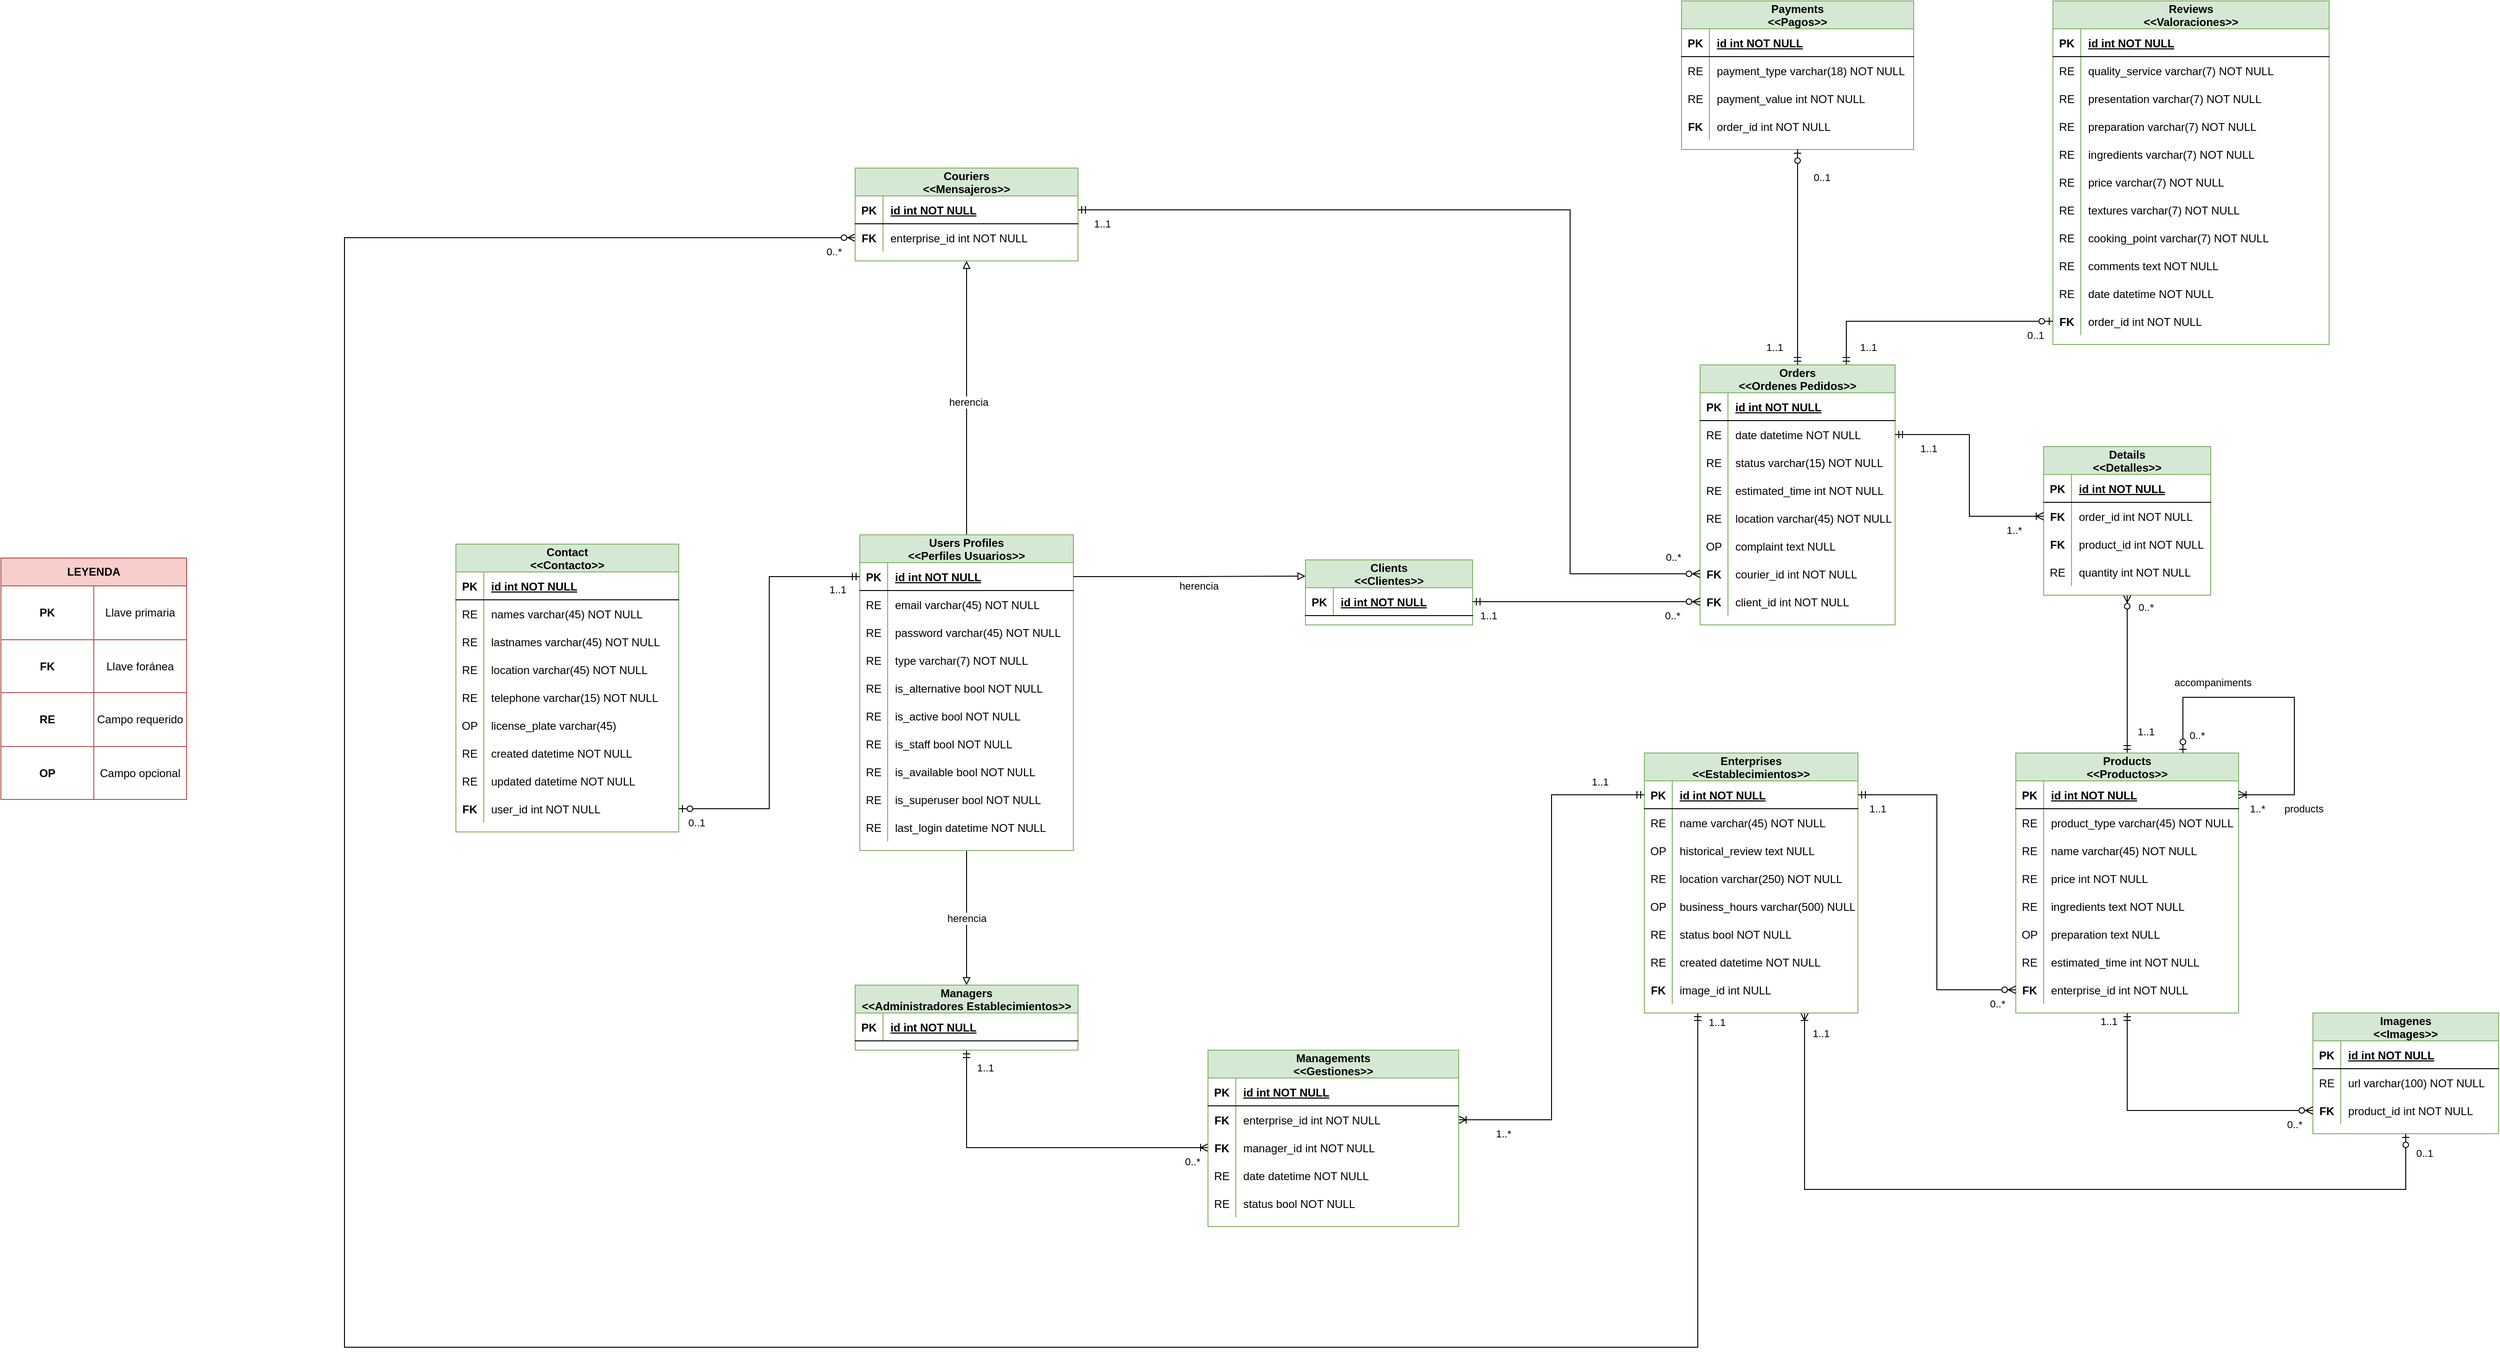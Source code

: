 <mxfile version="15.4.0" type="device"><diagram id="HAVUYU2v6M9ZR5-mSRdS" name="Página-1"><mxGraphModel dx="3423" dy="1840" grid="1" gridSize="10" guides="1" tooltips="1" connect="1" arrows="1" fold="1" page="1" pageScale="1" pageWidth="827" pageHeight="1169" math="0" shadow="0"><root><mxCell id="0"/><mxCell id="1" parent="0"/><mxCell id="UZAbyrxms46J0Z8CS2D--23" style="edgeStyle=orthogonalEdgeStyle;rounded=0;orthogonalLoop=1;jettySize=auto;html=1;startArrow=ERmandOne;startFill=0;endArrow=ERzeroToMany;endFill=1;exitX=0.25;exitY=1;exitDx=0;exitDy=0;" parent="1" source="FrM7oz4mUUD87Rr58isd-1" target="JqDrY_TDhReqGDjqG28Y-6" edge="1"><mxGeometry relative="1" as="geometry"><Array as="points"><mxPoint x="137" y="730"/><mxPoint x="-1320" y="730"/><mxPoint x="-1320" y="-465"/></Array><mxPoint x="300" y="340" as="sourcePoint"/><mxPoint x="-900" y="-470" as="targetPoint"/></mxGeometry></mxCell><mxCell id="UZAbyrxms46J0Z8CS2D--38" value="1..1" style="edgeLabel;html=1;align=center;verticalAlign=middle;resizable=0;points=[];" parent="UZAbyrxms46J0Z8CS2D--23" vertex="1" connectable="0"><mxGeometry x="-0.992" relative="1" as="geometry"><mxPoint x="20" y="-5.2" as="offset"/></mxGeometry></mxCell><mxCell id="UZAbyrxms46J0Z8CS2D--40" value="0..*" style="edgeLabel;html=1;align=center;verticalAlign=middle;resizable=0;points=[];" parent="UZAbyrxms46J0Z8CS2D--23" vertex="1" connectable="0"><mxGeometry x="0.987" y="-2" relative="1" as="geometry"><mxPoint x="0.24" y="13" as="offset"/></mxGeometry></mxCell><mxCell id="JqDrY_TDhReqGDjqG28Y-15" style="edgeStyle=orthogonalEdgeStyle;rounded=0;orthogonalLoop=1;jettySize=auto;html=1;startArrow=ERoneToMany;startFill=0;endArrow=ERzeroToOne;endFill=1;exitX=0.75;exitY=1;exitDx=0;exitDy=0;entryX=0.5;entryY=1;entryDx=0;entryDy=0;" parent="1" source="FrM7oz4mUUD87Rr58isd-1" target="FrM7oz4mUUD87Rr58isd-206" edge="1"><mxGeometry relative="1" as="geometry"><Array as="points"><mxPoint x="253" y="560"/><mxPoint x="900" y="560"/></Array><mxPoint x="860" y="520" as="targetPoint"/></mxGeometry></mxCell><mxCell id="JqDrY_TDhReqGDjqG28Y-19" value="0..1" style="edgeLabel;html=1;align=center;verticalAlign=middle;resizable=0;points=[];" parent="JqDrY_TDhReqGDjqG28Y-15" vertex="1" connectable="0"><mxGeometry x="0.953" y="-1" relative="1" as="geometry"><mxPoint x="19" as="offset"/></mxGeometry></mxCell><mxCell id="JqDrY_TDhReqGDjqG28Y-20" value="1..1" style="edgeLabel;html=1;align=center;verticalAlign=middle;resizable=0;points=[];" parent="JqDrY_TDhReqGDjqG28Y-15" vertex="1" connectable="0"><mxGeometry x="-0.951" y="-2" relative="1" as="geometry"><mxPoint x="19.5" as="offset"/></mxGeometry></mxCell><mxCell id="FrM7oz4mUUD87Rr58isd-1" value="Enterprises&#10;&lt;&lt;Establecimientos&gt;&gt;" style="shape=table;startSize=30;container=1;collapsible=1;childLayout=tableLayout;fixedRows=1;rowLines=0;fontStyle=1;align=center;resizeLast=1;fillColor=#d5e8d4;strokeColor=#82b366;" parent="1" vertex="1"><mxGeometry x="80" y="90" width="230" height="280" as="geometry"><mxRectangle x="120" y="90" width="160" height="30" as="alternateBounds"/></mxGeometry></mxCell><mxCell id="FrM7oz4mUUD87Rr58isd-2" value="" style="shape=partialRectangle;collapsible=0;dropTarget=0;pointerEvents=0;fillColor=none;top=0;left=0;bottom=1;right=0;points=[[0,0.5],[1,0.5]];portConstraint=eastwest;" parent="FrM7oz4mUUD87Rr58isd-1" vertex="1"><mxGeometry y="30" width="230" height="30" as="geometry"/></mxCell><mxCell id="FrM7oz4mUUD87Rr58isd-3" value="PK" style="shape=partialRectangle;connectable=0;fillColor=none;top=0;left=0;bottom=0;right=0;fontStyle=1;overflow=hidden;" parent="FrM7oz4mUUD87Rr58isd-2" vertex="1"><mxGeometry width="30" height="30" as="geometry"/></mxCell><mxCell id="FrM7oz4mUUD87Rr58isd-4" value="id int NOT NULL" style="shape=partialRectangle;connectable=0;fillColor=none;top=0;left=0;bottom=0;right=0;align=left;spacingLeft=6;fontStyle=5;overflow=hidden;" parent="FrM7oz4mUUD87Rr58isd-2" vertex="1"><mxGeometry x="30" width="200" height="30" as="geometry"/></mxCell><mxCell id="FrM7oz4mUUD87Rr58isd-5" value="" style="shape=partialRectangle;collapsible=0;dropTarget=0;pointerEvents=0;fillColor=none;top=0;left=0;bottom=0;right=0;points=[[0,0.5],[1,0.5]];portConstraint=eastwest;" parent="FrM7oz4mUUD87Rr58isd-1" vertex="1"><mxGeometry y="60" width="230" height="30" as="geometry"/></mxCell><mxCell id="FrM7oz4mUUD87Rr58isd-6" value="RE" style="shape=partialRectangle;connectable=0;fillColor=none;top=0;left=0;bottom=0;right=0;editable=1;overflow=hidden;" parent="FrM7oz4mUUD87Rr58isd-5" vertex="1"><mxGeometry width="30" height="30" as="geometry"/></mxCell><mxCell id="FrM7oz4mUUD87Rr58isd-7" value="name varchar(45) NOT NULL" style="shape=partialRectangle;connectable=0;fillColor=none;top=0;left=0;bottom=0;right=0;align=left;spacingLeft=6;overflow=hidden;" parent="FrM7oz4mUUD87Rr58isd-5" vertex="1"><mxGeometry x="30" width="200" height="30" as="geometry"/></mxCell><mxCell id="FrM7oz4mUUD87Rr58isd-200" value="" style="shape=partialRectangle;collapsible=0;dropTarget=0;pointerEvents=0;fillColor=none;top=0;left=0;bottom=0;right=0;points=[[0,0.5],[1,0.5]];portConstraint=eastwest;" parent="FrM7oz4mUUD87Rr58isd-1" vertex="1"><mxGeometry y="90" width="230" height="30" as="geometry"/></mxCell><mxCell id="FrM7oz4mUUD87Rr58isd-201" value="OP" style="shape=partialRectangle;connectable=0;fillColor=none;top=0;left=0;bottom=0;right=0;editable=1;overflow=hidden;" parent="FrM7oz4mUUD87Rr58isd-200" vertex="1"><mxGeometry width="30" height="30" as="geometry"/></mxCell><mxCell id="FrM7oz4mUUD87Rr58isd-202" value="historical_review text NULL" style="shape=partialRectangle;connectable=0;fillColor=none;top=0;left=0;bottom=0;right=0;align=left;spacingLeft=6;overflow=hidden;" parent="FrM7oz4mUUD87Rr58isd-200" vertex="1"><mxGeometry x="30" width="200" height="30" as="geometry"/></mxCell><mxCell id="FrM7oz4mUUD87Rr58isd-11" value="" style="shape=partialRectangle;collapsible=0;dropTarget=0;pointerEvents=0;fillColor=none;top=0;left=0;bottom=0;right=0;points=[[0,0.5],[1,0.5]];portConstraint=eastwest;" parent="FrM7oz4mUUD87Rr58isd-1" vertex="1"><mxGeometry y="120" width="230" height="30" as="geometry"/></mxCell><mxCell id="FrM7oz4mUUD87Rr58isd-12" value="RE" style="shape=partialRectangle;connectable=0;fillColor=none;top=0;left=0;bottom=0;right=0;editable=1;overflow=hidden;" parent="FrM7oz4mUUD87Rr58isd-11" vertex="1"><mxGeometry width="30" height="30" as="geometry"/></mxCell><mxCell id="FrM7oz4mUUD87Rr58isd-13" value="location varchar(250) NOT NULL" style="shape=partialRectangle;connectable=0;fillColor=none;top=0;left=0;bottom=0;right=0;align=left;spacingLeft=6;overflow=hidden;" parent="FrM7oz4mUUD87Rr58isd-11" vertex="1"><mxGeometry x="30" width="200" height="30" as="geometry"/></mxCell><mxCell id="FrM7oz4mUUD87Rr58isd-203" value="" style="shape=partialRectangle;collapsible=0;dropTarget=0;pointerEvents=0;fillColor=none;top=0;left=0;bottom=0;right=0;points=[[0,0.5],[1,0.5]];portConstraint=eastwest;" parent="FrM7oz4mUUD87Rr58isd-1" vertex="1"><mxGeometry y="150" width="230" height="30" as="geometry"/></mxCell><mxCell id="FrM7oz4mUUD87Rr58isd-204" value="OP" style="shape=partialRectangle;connectable=0;fillColor=none;top=0;left=0;bottom=0;right=0;editable=1;overflow=hidden;" parent="FrM7oz4mUUD87Rr58isd-203" vertex="1"><mxGeometry width="30" height="30" as="geometry"/></mxCell><mxCell id="FrM7oz4mUUD87Rr58isd-205" value="business_hours varchar(500) NULL" style="shape=partialRectangle;connectable=0;fillColor=none;top=0;left=0;bottom=0;right=0;align=left;spacingLeft=6;overflow=hidden;" parent="FrM7oz4mUUD87Rr58isd-203" vertex="1"><mxGeometry x="30" width="200" height="30" as="geometry"/></mxCell><mxCell id="UZAbyrxms46J0Z8CS2D--24" value="" style="shape=partialRectangle;collapsible=0;dropTarget=0;pointerEvents=0;fillColor=none;top=0;left=0;bottom=0;right=0;points=[[0,0.5],[1,0.5]];portConstraint=eastwest;" parent="FrM7oz4mUUD87Rr58isd-1" vertex="1"><mxGeometry y="180" width="230" height="30" as="geometry"/></mxCell><mxCell id="UZAbyrxms46J0Z8CS2D--25" value="RE" style="shape=partialRectangle;connectable=0;fillColor=none;top=0;left=0;bottom=0;right=0;editable=1;overflow=hidden;" parent="UZAbyrxms46J0Z8CS2D--24" vertex="1"><mxGeometry width="30" height="30" as="geometry"/></mxCell><mxCell id="UZAbyrxms46J0Z8CS2D--26" value="status bool NOT NULL" style="shape=partialRectangle;connectable=0;fillColor=none;top=0;left=0;bottom=0;right=0;align=left;spacingLeft=6;overflow=hidden;" parent="UZAbyrxms46J0Z8CS2D--24" vertex="1"><mxGeometry x="30" width="200" height="30" as="geometry"/></mxCell><mxCell id="UZAbyrxms46J0Z8CS2D--5" value="" style="shape=partialRectangle;collapsible=0;dropTarget=0;pointerEvents=0;fillColor=none;top=0;left=0;bottom=0;right=0;points=[[0,0.5],[1,0.5]];portConstraint=eastwest;" parent="FrM7oz4mUUD87Rr58isd-1" vertex="1"><mxGeometry y="210" width="230" height="30" as="geometry"/></mxCell><mxCell id="UZAbyrxms46J0Z8CS2D--6" value="RE" style="shape=partialRectangle;connectable=0;fillColor=none;top=0;left=0;bottom=0;right=0;editable=1;overflow=hidden;" parent="UZAbyrxms46J0Z8CS2D--5" vertex="1"><mxGeometry width="30" height="30" as="geometry"/></mxCell><mxCell id="UZAbyrxms46J0Z8CS2D--7" value="created datetime NOT NULL" style="shape=partialRectangle;connectable=0;fillColor=none;top=0;left=0;bottom=0;right=0;align=left;spacingLeft=6;overflow=hidden;" parent="UZAbyrxms46J0Z8CS2D--5" vertex="1"><mxGeometry x="30" width="200" height="30" as="geometry"/></mxCell><mxCell id="JqDrY_TDhReqGDjqG28Y-16" value="" style="shape=partialRectangle;collapsible=0;dropTarget=0;pointerEvents=0;fillColor=none;top=0;left=0;bottom=0;right=0;points=[[0,0.5],[1,0.5]];portConstraint=eastwest;" parent="FrM7oz4mUUD87Rr58isd-1" vertex="1"><mxGeometry y="240" width="230" height="30" as="geometry"/></mxCell><mxCell id="JqDrY_TDhReqGDjqG28Y-17" value="FK" style="shape=partialRectangle;connectable=0;fillColor=none;top=0;left=0;bottom=0;right=0;editable=1;overflow=hidden;fontStyle=1" parent="JqDrY_TDhReqGDjqG28Y-16" vertex="1"><mxGeometry width="30" height="30" as="geometry"/></mxCell><mxCell id="JqDrY_TDhReqGDjqG28Y-18" value="image_id int NULL" style="shape=partialRectangle;connectable=0;fillColor=none;top=0;left=0;bottom=0;right=0;align=left;spacingLeft=6;overflow=hidden;" parent="JqDrY_TDhReqGDjqG28Y-16" vertex="1"><mxGeometry x="30" width="200" height="30" as="geometry"/></mxCell><mxCell id="cUeZTH6Xpq9dD_Her3w2-22" style="edgeStyle=orthogonalEdgeStyle;rounded=0;orthogonalLoop=1;jettySize=auto;html=1;startArrow=ERmandOne;startFill=0;endArrow=ERzeroToMany;endFill=1;entryX=0.5;entryY=1;entryDx=0;entryDy=0;" parent="1" source="FrM7oz4mUUD87Rr58isd-27" target="cUeZTH6Xpq9dD_Her3w2-5" edge="1"><mxGeometry relative="1" as="geometry"><mxPoint x="550" y="-30.0" as="targetPoint"/></mxGeometry></mxCell><mxCell id="cUeZTH6Xpq9dD_Her3w2-29" value="1..1" style="edgeLabel;html=1;align=center;verticalAlign=middle;resizable=0;points=[];" parent="cUeZTH6Xpq9dD_Her3w2-22" vertex="1" connectable="0"><mxGeometry x="-0.762" relative="1" as="geometry"><mxPoint x="20" y="-3" as="offset"/></mxGeometry></mxCell><mxCell id="cUeZTH6Xpq9dD_Her3w2-30" value="0..*" style="edgeLabel;html=1;align=center;verticalAlign=middle;resizable=0;points=[];" parent="cUeZTH6Xpq9dD_Her3w2-22" vertex="1" connectable="0"><mxGeometry x="0.855" y="-1" relative="1" as="geometry"><mxPoint x="19" as="offset"/></mxGeometry></mxCell><mxCell id="FrM7oz4mUUD87Rr58isd-27" value="Products&#10;&lt;&lt;Productos&gt;&gt;" style="shape=table;startSize=30;container=1;collapsible=1;childLayout=tableLayout;fixedRows=1;rowLines=0;fontStyle=1;align=center;resizeLast=1;fillColor=#d5e8d4;strokeColor=#82b366;" parent="1" vertex="1"><mxGeometry x="480" y="90" width="240" height="280" as="geometry"><mxRectangle x="485" y="90" width="90" height="30" as="alternateBounds"/></mxGeometry></mxCell><mxCell id="FrM7oz4mUUD87Rr58isd-28" value="" style="shape=partialRectangle;collapsible=0;dropTarget=0;pointerEvents=0;fillColor=none;top=0;left=0;bottom=1;right=0;points=[[0,0.5],[1,0.5]];portConstraint=eastwest;" parent="FrM7oz4mUUD87Rr58isd-27" vertex="1"><mxGeometry y="30" width="240" height="30" as="geometry"/></mxCell><mxCell id="FrM7oz4mUUD87Rr58isd-29" value="PK" style="shape=partialRectangle;connectable=0;fillColor=none;top=0;left=0;bottom=0;right=0;fontStyle=1;overflow=hidden;" parent="FrM7oz4mUUD87Rr58isd-28" vertex="1"><mxGeometry width="30" height="30" as="geometry"/></mxCell><mxCell id="FrM7oz4mUUD87Rr58isd-30" value="id int NOT NULL" style="shape=partialRectangle;connectable=0;fillColor=none;top=0;left=0;bottom=0;right=0;align=left;spacingLeft=6;fontStyle=5;overflow=hidden;" parent="FrM7oz4mUUD87Rr58isd-28" vertex="1"><mxGeometry x="30" width="210" height="30" as="geometry"/></mxCell><mxCell id="cUeZTH6Xpq9dD_Her3w2-1" style="edgeStyle=orthogonalEdgeStyle;rounded=0;orthogonalLoop=1;jettySize=auto;html=1;exitX=1;exitY=0.5;exitDx=0;exitDy=0;entryX=0.75;entryY=0;entryDx=0;entryDy=0;endArrow=ERzeroToOne;endFill=1;startArrow=ERoneToMany;startFill=0;" parent="FrM7oz4mUUD87Rr58isd-27" source="FrM7oz4mUUD87Rr58isd-28" target="FrM7oz4mUUD87Rr58isd-27" edge="1"><mxGeometry relative="1" as="geometry"><Array as="points"><mxPoint x="300" y="45"/><mxPoint x="300" y="-60"/><mxPoint x="180" y="-60"/></Array><mxPoint x="155" y="-20" as="targetPoint"/></mxGeometry></mxCell><mxCell id="cUeZTH6Xpq9dD_Her3w2-3" value="0..*" style="edgeLabel;html=1;align=center;verticalAlign=middle;resizable=0;points=[];" parent="cUeZTH6Xpq9dD_Her3w2-1" vertex="1" connectable="0"><mxGeometry x="0.836" y="1" relative="1" as="geometry"><mxPoint x="14" y="9" as="offset"/></mxGeometry></mxCell><mxCell id="cUeZTH6Xpq9dD_Her3w2-4" value="1..*" style="edgeLabel;html=1;align=center;verticalAlign=middle;resizable=0;points=[];" parent="cUeZTH6Xpq9dD_Her3w2-1" vertex="1" connectable="0"><mxGeometry x="-0.936" y="-1" relative="1" as="geometry"><mxPoint x="8.57" y="14" as="offset"/></mxGeometry></mxCell><mxCell id="PLSfS1LGTWe3qA-7_5q0-1" value="accompaniments" style="edgeLabel;html=1;align=center;verticalAlign=middle;resizable=0;points=[];" parent="cUeZTH6Xpq9dD_Her3w2-1" vertex="1" connectable="0"><mxGeometry x="0.774" y="1" relative="1" as="geometry"><mxPoint x="31" y="-37" as="offset"/></mxGeometry></mxCell><mxCell id="PLSfS1LGTWe3qA-7_5q0-2" value="products" style="edgeLabel;html=1;align=center;verticalAlign=middle;resizable=0;points=[];" parent="cUeZTH6Xpq9dD_Her3w2-1" vertex="1" connectable="0"><mxGeometry x="-0.551" relative="1" as="geometry"><mxPoint x="10" y="32" as="offset"/></mxGeometry></mxCell><mxCell id="d9EeBSSoO9eG_xezU0Lz-7" value="" style="shape=partialRectangle;collapsible=0;dropTarget=0;pointerEvents=0;fillColor=none;top=0;left=0;bottom=0;right=0;points=[[0,0.5],[1,0.5]];portConstraint=eastwest;" parent="FrM7oz4mUUD87Rr58isd-27" vertex="1"><mxGeometry y="60" width="240" height="30" as="geometry"/></mxCell><mxCell id="d9EeBSSoO9eG_xezU0Lz-8" value="RE" style="shape=partialRectangle;connectable=0;fillColor=none;top=0;left=0;bottom=0;right=0;editable=1;overflow=hidden;" parent="d9EeBSSoO9eG_xezU0Lz-7" vertex="1"><mxGeometry width="30" height="30" as="geometry"/></mxCell><mxCell id="d9EeBSSoO9eG_xezU0Lz-9" value="product_type varchar(45) NOT NULL" style="shape=partialRectangle;connectable=0;fillColor=none;top=0;left=0;bottom=0;right=0;align=left;spacingLeft=6;overflow=hidden;" parent="d9EeBSSoO9eG_xezU0Lz-7" vertex="1"><mxGeometry x="30" width="210" height="30" as="geometry"/></mxCell><mxCell id="FrM7oz4mUUD87Rr58isd-34" value="" style="shape=partialRectangle;collapsible=0;dropTarget=0;pointerEvents=0;fillColor=none;top=0;left=0;bottom=0;right=0;points=[[0,0.5],[1,0.5]];portConstraint=eastwest;" parent="FrM7oz4mUUD87Rr58isd-27" vertex="1"><mxGeometry y="90" width="240" height="30" as="geometry"/></mxCell><mxCell id="FrM7oz4mUUD87Rr58isd-35" value="RE" style="shape=partialRectangle;connectable=0;fillColor=none;top=0;left=0;bottom=0;right=0;editable=1;overflow=hidden;" parent="FrM7oz4mUUD87Rr58isd-34" vertex="1"><mxGeometry width="30" height="30" as="geometry"/></mxCell><mxCell id="FrM7oz4mUUD87Rr58isd-36" value="name varchar(45) NOT NULL" style="shape=partialRectangle;connectable=0;fillColor=none;top=0;left=0;bottom=0;right=0;align=left;spacingLeft=6;overflow=hidden;" parent="FrM7oz4mUUD87Rr58isd-34" vertex="1"><mxGeometry x="30" width="210" height="30" as="geometry"/></mxCell><mxCell id="wVFpUFq9OthZHh9tzExo-1" value="" style="shape=partialRectangle;collapsible=0;dropTarget=0;pointerEvents=0;fillColor=none;top=0;left=0;bottom=0;right=0;points=[[0,0.5],[1,0.5]];portConstraint=eastwest;" parent="FrM7oz4mUUD87Rr58isd-27" vertex="1"><mxGeometry y="120" width="240" height="30" as="geometry"/></mxCell><mxCell id="wVFpUFq9OthZHh9tzExo-2" value="RE" style="shape=partialRectangle;connectable=0;fillColor=none;top=0;left=0;bottom=0;right=0;editable=1;overflow=hidden;" parent="wVFpUFq9OthZHh9tzExo-1" vertex="1"><mxGeometry width="30" height="30" as="geometry"/></mxCell><mxCell id="wVFpUFq9OthZHh9tzExo-3" value="price int NOT NULL" style="shape=partialRectangle;connectable=0;fillColor=none;top=0;left=0;bottom=0;right=0;align=left;spacingLeft=6;overflow=hidden;" parent="wVFpUFq9OthZHh9tzExo-1" vertex="1"><mxGeometry x="30" width="210" height="30" as="geometry"/></mxCell><mxCell id="FrM7oz4mUUD87Rr58isd-37" value="" style="shape=partialRectangle;collapsible=0;dropTarget=0;pointerEvents=0;fillColor=none;top=0;left=0;bottom=0;right=0;points=[[0,0.5],[1,0.5]];portConstraint=eastwest;" parent="FrM7oz4mUUD87Rr58isd-27" vertex="1"><mxGeometry y="150" width="240" height="30" as="geometry"/></mxCell><mxCell id="FrM7oz4mUUD87Rr58isd-38" value="RE" style="shape=partialRectangle;connectable=0;fillColor=none;top=0;left=0;bottom=0;right=0;editable=1;overflow=hidden;" parent="FrM7oz4mUUD87Rr58isd-37" vertex="1"><mxGeometry width="30" height="30" as="geometry"/></mxCell><mxCell id="FrM7oz4mUUD87Rr58isd-39" value="ingredients text NOT NULL" style="shape=partialRectangle;connectable=0;fillColor=none;top=0;left=0;bottom=0;right=0;align=left;spacingLeft=6;overflow=hidden;" parent="FrM7oz4mUUD87Rr58isd-37" vertex="1"><mxGeometry x="30" width="210" height="30" as="geometry"/></mxCell><mxCell id="FrM7oz4mUUD87Rr58isd-40" value="" style="shape=partialRectangle;collapsible=0;dropTarget=0;pointerEvents=0;fillColor=none;top=0;left=0;bottom=0;right=0;points=[[0,0.5],[1,0.5]];portConstraint=eastwest;" parent="FrM7oz4mUUD87Rr58isd-27" vertex="1"><mxGeometry y="180" width="240" height="30" as="geometry"/></mxCell><mxCell id="FrM7oz4mUUD87Rr58isd-41" value="OP" style="shape=partialRectangle;connectable=0;fillColor=none;top=0;left=0;bottom=0;right=0;editable=1;overflow=hidden;" parent="FrM7oz4mUUD87Rr58isd-40" vertex="1"><mxGeometry width="30" height="30" as="geometry"/></mxCell><mxCell id="FrM7oz4mUUD87Rr58isd-42" value="preparation text NULL" style="shape=partialRectangle;connectable=0;fillColor=none;top=0;left=0;bottom=0;right=0;align=left;spacingLeft=6;overflow=hidden;" parent="FrM7oz4mUUD87Rr58isd-40" vertex="1"><mxGeometry x="30" width="210" height="30" as="geometry"/></mxCell><mxCell id="FrM7oz4mUUD87Rr58isd-184" value="" style="shape=partialRectangle;collapsible=0;dropTarget=0;pointerEvents=0;fillColor=none;top=0;left=0;bottom=0;right=0;points=[[0,0.5],[1,0.5]];portConstraint=eastwest;" parent="FrM7oz4mUUD87Rr58isd-27" vertex="1"><mxGeometry y="210" width="240" height="30" as="geometry"/></mxCell><mxCell id="FrM7oz4mUUD87Rr58isd-185" value="RE" style="shape=partialRectangle;connectable=0;fillColor=none;top=0;left=0;bottom=0;right=0;editable=1;overflow=hidden;" parent="FrM7oz4mUUD87Rr58isd-184" vertex="1"><mxGeometry width="30" height="30" as="geometry"/></mxCell><mxCell id="FrM7oz4mUUD87Rr58isd-186" value="estimated_time int NOT NULL" style="shape=partialRectangle;connectable=0;fillColor=none;top=0;left=0;bottom=0;right=0;align=left;spacingLeft=6;overflow=hidden;" parent="FrM7oz4mUUD87Rr58isd-184" vertex="1"><mxGeometry x="30" width="210" height="30" as="geometry"/></mxCell><mxCell id="FrM7oz4mUUD87Rr58isd-43" value="" style="shape=partialRectangle;collapsible=0;dropTarget=0;pointerEvents=0;fillColor=none;top=0;left=0;bottom=0;right=0;points=[[0,0.5],[1,0.5]];portConstraint=eastwest;" parent="FrM7oz4mUUD87Rr58isd-27" vertex="1"><mxGeometry y="240" width="240" height="30" as="geometry"/></mxCell><mxCell id="FrM7oz4mUUD87Rr58isd-44" value="FK" style="shape=partialRectangle;connectable=0;fillColor=none;top=0;left=0;bottom=0;right=0;editable=1;overflow=hidden;fontStyle=1;" parent="FrM7oz4mUUD87Rr58isd-43" vertex="1"><mxGeometry width="30" height="30" as="geometry"/></mxCell><mxCell id="FrM7oz4mUUD87Rr58isd-45" value="enterprise_id int NOT NULL" style="shape=partialRectangle;connectable=0;fillColor=none;top=0;left=0;bottom=0;right=0;align=left;spacingLeft=6;overflow=hidden;" parent="FrM7oz4mUUD87Rr58isd-43" vertex="1"><mxGeometry x="30" width="210" height="30" as="geometry"/></mxCell><mxCell id="FrM7oz4mUUD87Rr58isd-49" style="edgeStyle=orthogonalEdgeStyle;rounded=0;orthogonalLoop=1;jettySize=auto;html=1;entryX=0;entryY=0.5;entryDx=0;entryDy=0;endArrow=ERzeroToMany;endFill=1;startArrow=ERmandOne;startFill=0;" parent="1" source="FrM7oz4mUUD87Rr58isd-2" target="FrM7oz4mUUD87Rr58isd-43" edge="1"><mxGeometry relative="1" as="geometry"/></mxCell><mxCell id="FrM7oz4mUUD87Rr58isd-51" value="0..*" style="edgeLabel;html=1;align=center;verticalAlign=middle;resizable=0;points=[];" parent="FrM7oz4mUUD87Rr58isd-49" vertex="1" connectable="0"><mxGeometry x="0.894" relative="1" as="geometry"><mxPoint y="15" as="offset"/></mxGeometry></mxCell><mxCell id="FrM7oz4mUUD87Rr58isd-52" value="1..1" style="edgeLabel;html=1;align=center;verticalAlign=middle;resizable=0;points=[];" parent="FrM7oz4mUUD87Rr58isd-49" vertex="1" connectable="0"><mxGeometry x="-0.909" y="-2" relative="1" as="geometry"><mxPoint x="2.86" y="13" as="offset"/></mxGeometry></mxCell><mxCell id="FrM7oz4mUUD87Rr58isd-53" value="Reviews&#10;&lt;&lt;Valoraciones&gt;&gt;" style="shape=table;startSize=30;container=1;collapsible=1;childLayout=tableLayout;fixedRows=1;rowLines=0;fontStyle=1;align=center;resizeLast=1;shadow=0;fillColor=#d5e8d4;strokeColor=#82b366;" parent="1" vertex="1"><mxGeometry x="520" y="-720" width="297.5" height="370" as="geometry"><mxRectangle x="502.5" y="-640" width="130" height="30" as="alternateBounds"/></mxGeometry></mxCell><mxCell id="FrM7oz4mUUD87Rr58isd-54" value="" style="shape=partialRectangle;collapsible=0;dropTarget=0;pointerEvents=0;fillColor=none;top=0;left=0;bottom=1;right=0;points=[[0,0.5],[1,0.5]];portConstraint=eastwest;" parent="FrM7oz4mUUD87Rr58isd-53" vertex="1"><mxGeometry y="30" width="297.5" height="30" as="geometry"/></mxCell><mxCell id="FrM7oz4mUUD87Rr58isd-55" value="PK" style="shape=partialRectangle;connectable=0;fillColor=none;top=0;left=0;bottom=0;right=0;fontStyle=1;overflow=hidden;" parent="FrM7oz4mUUD87Rr58isd-54" vertex="1"><mxGeometry width="30" height="30" as="geometry"><mxRectangle width="30" height="30" as="alternateBounds"/></mxGeometry></mxCell><mxCell id="FrM7oz4mUUD87Rr58isd-56" value="id int NOT NULL" style="shape=partialRectangle;connectable=0;fillColor=none;top=0;left=0;bottom=0;right=0;align=left;spacingLeft=6;fontStyle=5;overflow=hidden;" parent="FrM7oz4mUUD87Rr58isd-54" vertex="1"><mxGeometry x="30" width="267.5" height="30" as="geometry"><mxRectangle width="267.5" height="30" as="alternateBounds"/></mxGeometry></mxCell><mxCell id="FrM7oz4mUUD87Rr58isd-57" value="" style="shape=partialRectangle;collapsible=0;dropTarget=0;pointerEvents=0;fillColor=none;top=0;left=0;bottom=0;right=0;points=[[0,0.5],[1,0.5]];portConstraint=eastwest;" parent="FrM7oz4mUUD87Rr58isd-53" vertex="1"><mxGeometry y="60" width="297.5" height="30" as="geometry"/></mxCell><mxCell id="FrM7oz4mUUD87Rr58isd-58" value="RE" style="shape=partialRectangle;connectable=0;fillColor=none;top=0;left=0;bottom=0;right=0;editable=1;overflow=hidden;" parent="FrM7oz4mUUD87Rr58isd-57" vertex="1"><mxGeometry width="30" height="30" as="geometry"><mxRectangle width="30" height="30" as="alternateBounds"/></mxGeometry></mxCell><mxCell id="FrM7oz4mUUD87Rr58isd-59" value="quality_service varchar(7) NOT NULL" style="shape=partialRectangle;connectable=0;fillColor=none;top=0;left=0;bottom=0;right=0;align=left;spacingLeft=6;overflow=hidden;" parent="FrM7oz4mUUD87Rr58isd-57" vertex="1"><mxGeometry x="30" width="267.5" height="30" as="geometry"><mxRectangle width="267.5" height="30" as="alternateBounds"/></mxGeometry></mxCell><mxCell id="FrM7oz4mUUD87Rr58isd-60" value="" style="shape=partialRectangle;collapsible=0;dropTarget=0;pointerEvents=0;fillColor=none;top=0;left=0;bottom=0;right=0;points=[[0,0.5],[1,0.5]];portConstraint=eastwest;" parent="FrM7oz4mUUD87Rr58isd-53" vertex="1"><mxGeometry y="90" width="297.5" height="30" as="geometry"/></mxCell><mxCell id="FrM7oz4mUUD87Rr58isd-61" value="RE" style="shape=partialRectangle;connectable=0;fillColor=none;top=0;left=0;bottom=0;right=0;editable=1;overflow=hidden;" parent="FrM7oz4mUUD87Rr58isd-60" vertex="1"><mxGeometry width="30" height="30" as="geometry"><mxRectangle width="30" height="30" as="alternateBounds"/></mxGeometry></mxCell><mxCell id="FrM7oz4mUUD87Rr58isd-62" value="presentation varchar(7) NOT NULL" style="shape=partialRectangle;connectable=0;fillColor=none;top=0;left=0;bottom=0;right=0;align=left;spacingLeft=6;overflow=hidden;" parent="FrM7oz4mUUD87Rr58isd-60" vertex="1"><mxGeometry x="30" width="267.5" height="30" as="geometry"><mxRectangle width="267.5" height="30" as="alternateBounds"/></mxGeometry></mxCell><mxCell id="FrM7oz4mUUD87Rr58isd-154" value="" style="shape=partialRectangle;collapsible=0;dropTarget=0;pointerEvents=0;fillColor=none;top=0;left=0;bottom=0;right=0;points=[[0,0.5],[1,0.5]];portConstraint=eastwest;" parent="FrM7oz4mUUD87Rr58isd-53" vertex="1"><mxGeometry y="120" width="297.5" height="30" as="geometry"/></mxCell><mxCell id="FrM7oz4mUUD87Rr58isd-155" value="RE" style="shape=partialRectangle;connectable=0;fillColor=none;top=0;left=0;bottom=0;right=0;editable=1;overflow=hidden;" parent="FrM7oz4mUUD87Rr58isd-154" vertex="1"><mxGeometry width="30" height="30" as="geometry"><mxRectangle width="30" height="30" as="alternateBounds"/></mxGeometry></mxCell><mxCell id="FrM7oz4mUUD87Rr58isd-156" value="preparation varchar(7) NOT NULL" style="shape=partialRectangle;connectable=0;fillColor=none;top=0;left=0;bottom=0;right=0;align=left;spacingLeft=6;overflow=hidden;" parent="FrM7oz4mUUD87Rr58isd-154" vertex="1"><mxGeometry x="30" width="267.5" height="30" as="geometry"><mxRectangle width="267.5" height="30" as="alternateBounds"/></mxGeometry></mxCell><mxCell id="FrM7oz4mUUD87Rr58isd-157" value="" style="shape=partialRectangle;collapsible=0;dropTarget=0;pointerEvents=0;fillColor=none;top=0;left=0;bottom=0;right=0;points=[[0,0.5],[1,0.5]];portConstraint=eastwest;" parent="FrM7oz4mUUD87Rr58isd-53" vertex="1"><mxGeometry y="150" width="297.5" height="30" as="geometry"/></mxCell><mxCell id="FrM7oz4mUUD87Rr58isd-158" value="RE" style="shape=partialRectangle;connectable=0;fillColor=none;top=0;left=0;bottom=0;right=0;editable=1;overflow=hidden;" parent="FrM7oz4mUUD87Rr58isd-157" vertex="1"><mxGeometry width="30" height="30" as="geometry"><mxRectangle width="30" height="30" as="alternateBounds"/></mxGeometry></mxCell><mxCell id="FrM7oz4mUUD87Rr58isd-159" value="ingredients varchar(7) NOT NULL" style="shape=partialRectangle;connectable=0;fillColor=none;top=0;left=0;bottom=0;right=0;align=left;spacingLeft=6;overflow=hidden;" parent="FrM7oz4mUUD87Rr58isd-157" vertex="1"><mxGeometry x="30" width="267.5" height="30" as="geometry"><mxRectangle width="267.5" height="30" as="alternateBounds"/></mxGeometry></mxCell><mxCell id="FrM7oz4mUUD87Rr58isd-160" value="" style="shape=partialRectangle;collapsible=0;dropTarget=0;pointerEvents=0;fillColor=none;top=0;left=0;bottom=0;right=0;points=[[0,0.5],[1,0.5]];portConstraint=eastwest;" parent="FrM7oz4mUUD87Rr58isd-53" vertex="1"><mxGeometry y="180" width="297.5" height="30" as="geometry"/></mxCell><mxCell id="FrM7oz4mUUD87Rr58isd-161" value="RE" style="shape=partialRectangle;connectable=0;fillColor=none;top=0;left=0;bottom=0;right=0;editable=1;overflow=hidden;" parent="FrM7oz4mUUD87Rr58isd-160" vertex="1"><mxGeometry width="30" height="30" as="geometry"><mxRectangle width="30" height="30" as="alternateBounds"/></mxGeometry></mxCell><mxCell id="FrM7oz4mUUD87Rr58isd-162" value="price varchar(7) NOT NULL" style="shape=partialRectangle;connectable=0;fillColor=none;top=0;left=0;bottom=0;right=0;align=left;spacingLeft=6;overflow=hidden;" parent="FrM7oz4mUUD87Rr58isd-160" vertex="1"><mxGeometry x="30" width="267.5" height="30" as="geometry"><mxRectangle width="267.5" height="30" as="alternateBounds"/></mxGeometry></mxCell><mxCell id="FrM7oz4mUUD87Rr58isd-163" value="" style="shape=partialRectangle;collapsible=0;dropTarget=0;pointerEvents=0;fillColor=none;top=0;left=0;bottom=0;right=0;points=[[0,0.5],[1,0.5]];portConstraint=eastwest;" parent="FrM7oz4mUUD87Rr58isd-53" vertex="1"><mxGeometry y="210" width="297.5" height="30" as="geometry"/></mxCell><mxCell id="FrM7oz4mUUD87Rr58isd-164" value="RE" style="shape=partialRectangle;connectable=0;fillColor=none;top=0;left=0;bottom=0;right=0;editable=1;overflow=hidden;" parent="FrM7oz4mUUD87Rr58isd-163" vertex="1"><mxGeometry width="30" height="30" as="geometry"><mxRectangle width="30" height="30" as="alternateBounds"/></mxGeometry></mxCell><mxCell id="FrM7oz4mUUD87Rr58isd-165" value="textures varchar(7) NOT NULL" style="shape=partialRectangle;connectable=0;fillColor=none;top=0;left=0;bottom=0;right=0;align=left;spacingLeft=6;overflow=hidden;" parent="FrM7oz4mUUD87Rr58isd-163" vertex="1"><mxGeometry x="30" width="267.5" height="30" as="geometry"><mxRectangle width="267.5" height="30" as="alternateBounds"/></mxGeometry></mxCell><mxCell id="FrM7oz4mUUD87Rr58isd-166" value="" style="shape=partialRectangle;collapsible=0;dropTarget=0;pointerEvents=0;fillColor=none;top=0;left=0;bottom=0;right=0;points=[[0,0.5],[1,0.5]];portConstraint=eastwest;" parent="FrM7oz4mUUD87Rr58isd-53" vertex="1"><mxGeometry y="240" width="297.5" height="30" as="geometry"/></mxCell><mxCell id="FrM7oz4mUUD87Rr58isd-167" value="RE" style="shape=partialRectangle;connectable=0;fillColor=none;top=0;left=0;bottom=0;right=0;editable=1;overflow=hidden;" parent="FrM7oz4mUUD87Rr58isd-166" vertex="1"><mxGeometry width="30" height="30" as="geometry"><mxRectangle width="30" height="30" as="alternateBounds"/></mxGeometry></mxCell><mxCell id="FrM7oz4mUUD87Rr58isd-168" value="cooking_point varchar(7) NOT NULL" style="shape=partialRectangle;connectable=0;fillColor=none;top=0;left=0;bottom=0;right=0;align=left;spacingLeft=6;overflow=hidden;" parent="FrM7oz4mUUD87Rr58isd-166" vertex="1"><mxGeometry x="30" width="267.5" height="30" as="geometry"><mxRectangle width="267.5" height="30" as="alternateBounds"/></mxGeometry></mxCell><mxCell id="cUeZTH6Xpq9dD_Her3w2-37" value="" style="shape=partialRectangle;collapsible=0;dropTarget=0;pointerEvents=0;fillColor=none;top=0;left=0;bottom=0;right=0;points=[[0,0.5],[1,0.5]];portConstraint=eastwest;" parent="FrM7oz4mUUD87Rr58isd-53" vertex="1"><mxGeometry y="270" width="297.5" height="30" as="geometry"/></mxCell><mxCell id="cUeZTH6Xpq9dD_Her3w2-38" value="RE" style="shape=partialRectangle;connectable=0;fillColor=none;top=0;left=0;bottom=0;right=0;editable=1;overflow=hidden;" parent="cUeZTH6Xpq9dD_Her3w2-37" vertex="1"><mxGeometry width="30" height="30" as="geometry"><mxRectangle width="30" height="30" as="alternateBounds"/></mxGeometry></mxCell><mxCell id="cUeZTH6Xpq9dD_Her3w2-39" value="comments text NOT NULL" style="shape=partialRectangle;connectable=0;fillColor=none;top=0;left=0;bottom=0;right=0;align=left;spacingLeft=6;overflow=hidden;" parent="cUeZTH6Xpq9dD_Her3w2-37" vertex="1"><mxGeometry x="30" width="267.5" height="30" as="geometry"><mxRectangle width="267.5" height="30" as="alternateBounds"/></mxGeometry></mxCell><mxCell id="UZAbyrxms46J0Z8CS2D--1" value="" style="shape=partialRectangle;collapsible=0;dropTarget=0;pointerEvents=0;fillColor=none;top=0;left=0;bottom=0;right=0;points=[[0,0.5],[1,0.5]];portConstraint=eastwest;" parent="FrM7oz4mUUD87Rr58isd-53" vertex="1"><mxGeometry y="300" width="297.5" height="30" as="geometry"/></mxCell><mxCell id="UZAbyrxms46J0Z8CS2D--2" value="RE" style="shape=partialRectangle;connectable=0;fillColor=none;top=0;left=0;bottom=0;right=0;editable=1;overflow=hidden;" parent="UZAbyrxms46J0Z8CS2D--1" vertex="1"><mxGeometry width="30" height="30" as="geometry"><mxRectangle width="30" height="30" as="alternateBounds"/></mxGeometry></mxCell><mxCell id="UZAbyrxms46J0Z8CS2D--3" value="date datetime NOT NULL" style="shape=partialRectangle;connectable=0;fillColor=none;top=0;left=0;bottom=0;right=0;align=left;spacingLeft=6;overflow=hidden;" parent="UZAbyrxms46J0Z8CS2D--1" vertex="1"><mxGeometry x="30" width="267.5" height="30" as="geometry"><mxRectangle width="267.5" height="30" as="alternateBounds"/></mxGeometry></mxCell><mxCell id="FrM7oz4mUUD87Rr58isd-234" value="" style="shape=partialRectangle;collapsible=0;dropTarget=0;pointerEvents=0;fillColor=none;top=0;left=0;bottom=0;right=0;points=[[0,0.5],[1,0.5]];portConstraint=eastwest;" parent="FrM7oz4mUUD87Rr58isd-53" vertex="1"><mxGeometry y="330" width="297.5" height="30" as="geometry"/></mxCell><mxCell id="FrM7oz4mUUD87Rr58isd-235" value="FK" style="shape=partialRectangle;connectable=0;fillColor=none;top=0;left=0;bottom=0;right=0;editable=1;overflow=hidden;fontStyle=1;" parent="FrM7oz4mUUD87Rr58isd-234" vertex="1"><mxGeometry width="30" height="30" as="geometry"><mxRectangle width="30" height="30" as="alternateBounds"/></mxGeometry></mxCell><mxCell id="FrM7oz4mUUD87Rr58isd-236" value="order_id int NOT NULL" style="shape=partialRectangle;connectable=0;fillColor=none;top=0;left=0;bottom=0;right=0;align=left;spacingLeft=6;overflow=hidden;" parent="FrM7oz4mUUD87Rr58isd-234" vertex="1"><mxGeometry x="30" width="267.5" height="30" as="geometry"><mxRectangle width="267.5" height="30" as="alternateBounds"/></mxGeometry></mxCell><mxCell id="FrM7oz4mUUD87Rr58isd-82" value="Clients&#10;&lt;&lt;Clientes&gt;&gt;" style="shape=table;startSize=30;container=1;collapsible=1;childLayout=tableLayout;fixedRows=1;rowLines=0;fontStyle=1;align=center;resizeLast=1;shadow=0;fillColor=#d5e8d4;strokeColor=#82b366;" parent="1" vertex="1"><mxGeometry x="-285" y="-118" width="180" height="70" as="geometry"/></mxCell><mxCell id="FrM7oz4mUUD87Rr58isd-83" value="" style="shape=partialRectangle;collapsible=0;dropTarget=0;pointerEvents=0;fillColor=none;top=0;left=0;bottom=1;right=0;points=[[0,0.5],[1,0.5]];portConstraint=eastwest;" parent="FrM7oz4mUUD87Rr58isd-82" vertex="1"><mxGeometry y="30" width="180" height="30" as="geometry"/></mxCell><mxCell id="FrM7oz4mUUD87Rr58isd-84" value="PK" style="shape=partialRectangle;connectable=0;fillColor=none;top=0;left=0;bottom=0;right=0;fontStyle=1;overflow=hidden;" parent="FrM7oz4mUUD87Rr58isd-83" vertex="1"><mxGeometry width="30" height="30" as="geometry"/></mxCell><mxCell id="FrM7oz4mUUD87Rr58isd-85" value="id int NOT NULL" style="shape=partialRectangle;connectable=0;fillColor=none;top=0;left=0;bottom=0;right=0;align=left;spacingLeft=6;fontStyle=5;overflow=hidden;" parent="FrM7oz4mUUD87Rr58isd-83" vertex="1"><mxGeometry x="30" width="150" height="30" as="geometry"/></mxCell><mxCell id="FrM7oz4mUUD87Rr58isd-95" value="Couriers&#10;&lt;&lt;Mensajeros&gt;&gt;" style="shape=table;startSize=30;container=1;collapsible=1;childLayout=tableLayout;fixedRows=1;rowLines=0;fontStyle=1;align=center;resizeLast=1;shadow=0;fillColor=#d5e8d4;strokeColor=#82b366;" parent="1" vertex="1"><mxGeometry x="-770" y="-540" width="240" height="100" as="geometry"/></mxCell><mxCell id="FrM7oz4mUUD87Rr58isd-96" value="" style="shape=partialRectangle;collapsible=0;dropTarget=0;pointerEvents=0;fillColor=none;top=0;left=0;bottom=1;right=0;points=[[0,0.5],[1,0.5]];portConstraint=eastwest;" parent="FrM7oz4mUUD87Rr58isd-95" vertex="1"><mxGeometry y="30" width="240" height="30" as="geometry"/></mxCell><mxCell id="FrM7oz4mUUD87Rr58isd-97" value="PK" style="shape=partialRectangle;connectable=0;fillColor=none;top=0;left=0;bottom=0;right=0;fontStyle=1;overflow=hidden;" parent="FrM7oz4mUUD87Rr58isd-96" vertex="1"><mxGeometry width="30" height="30" as="geometry"><mxRectangle width="30" height="30" as="alternateBounds"/></mxGeometry></mxCell><mxCell id="FrM7oz4mUUD87Rr58isd-98" value="id int NOT NULL" style="shape=partialRectangle;connectable=0;fillColor=none;top=0;left=0;bottom=0;right=0;align=left;spacingLeft=6;fontStyle=5;overflow=hidden;" parent="FrM7oz4mUUD87Rr58isd-96" vertex="1"><mxGeometry x="30" width="210" height="30" as="geometry"><mxRectangle width="210" height="30" as="alternateBounds"/></mxGeometry></mxCell><mxCell id="JqDrY_TDhReqGDjqG28Y-6" value="" style="shape=partialRectangle;collapsible=0;dropTarget=0;pointerEvents=0;fillColor=none;top=0;left=0;bottom=0;right=0;points=[[0,0.5],[1,0.5]];portConstraint=eastwest;" parent="FrM7oz4mUUD87Rr58isd-95" vertex="1"><mxGeometry y="60" width="240" height="30" as="geometry"/></mxCell><mxCell id="JqDrY_TDhReqGDjqG28Y-7" value="FK" style="shape=partialRectangle;connectable=0;fillColor=none;top=0;left=0;bottom=0;right=0;editable=1;overflow=hidden;fontStyle=1" parent="JqDrY_TDhReqGDjqG28Y-6" vertex="1"><mxGeometry width="30" height="30" as="geometry"><mxRectangle width="30" height="30" as="alternateBounds"/></mxGeometry></mxCell><mxCell id="JqDrY_TDhReqGDjqG28Y-8" value="enterprise_id int NOT NULL" style="shape=partialRectangle;connectable=0;fillColor=none;top=0;left=0;bottom=0;right=0;align=left;spacingLeft=6;overflow=hidden;" parent="JqDrY_TDhReqGDjqG28Y-6" vertex="1"><mxGeometry x="30" width="210" height="30" as="geometry"><mxRectangle width="210" height="30" as="alternateBounds"/></mxGeometry></mxCell><mxCell id="FrM7oz4mUUD87Rr58isd-241" style="edgeStyle=orthogonalEdgeStyle;rounded=0;orthogonalLoop=1;jettySize=auto;html=1;entryX=0;entryY=0.5;entryDx=0;entryDy=0;exitX=0.75;exitY=0;exitDx=0;exitDy=0;endArrow=ERzeroToOne;endFill=1;startArrow=ERmandOne;startFill=0;" parent="1" source="FrM7oz4mUUD87Rr58isd-120" target="FrM7oz4mUUD87Rr58isd-234" edge="1"><mxGeometry relative="1" as="geometry"/></mxCell><mxCell id="FrM7oz4mUUD87Rr58isd-242" value="0..1" style="edgeLabel;html=1;align=center;verticalAlign=middle;resizable=0;points=[];" parent="FrM7oz4mUUD87Rr58isd-241" vertex="1" connectable="0"><mxGeometry x="0.812" relative="1" as="geometry"><mxPoint x="6.26" y="15" as="offset"/></mxGeometry></mxCell><mxCell id="FrM7oz4mUUD87Rr58isd-243" value="1..1" style="edgeLabel;html=1;align=center;verticalAlign=middle;resizable=0;points=[];" parent="FrM7oz4mUUD87Rr58isd-241" vertex="1" connectable="0"><mxGeometry x="-0.952" y="2" relative="1" as="geometry"><mxPoint x="25" y="-13" as="offset"/></mxGeometry></mxCell><mxCell id="FrM7oz4mUUD87Rr58isd-120" value="Orders&#10;&lt;&lt;Ordenes Pedidos&gt;&gt;" style="shape=table;startSize=30;container=1;collapsible=1;childLayout=tableLayout;fixedRows=1;rowLines=0;fontStyle=1;align=center;resizeLast=1;shadow=0;fillColor=#d5e8d4;strokeColor=#82b366;" parent="1" vertex="1"><mxGeometry x="140" y="-328" width="210" height="280" as="geometry"><mxRectangle x="150" y="-210" width="160" height="30" as="alternateBounds"/></mxGeometry></mxCell><mxCell id="FrM7oz4mUUD87Rr58isd-121" value="" style="shape=partialRectangle;collapsible=0;dropTarget=0;pointerEvents=0;fillColor=none;top=0;left=0;bottom=1;right=0;points=[[0,0.5],[1,0.5]];portConstraint=eastwest;" parent="FrM7oz4mUUD87Rr58isd-120" vertex="1"><mxGeometry y="30" width="210" height="30" as="geometry"/></mxCell><mxCell id="FrM7oz4mUUD87Rr58isd-122" value="PK" style="shape=partialRectangle;connectable=0;fillColor=none;top=0;left=0;bottom=0;right=0;fontStyle=1;overflow=hidden;" parent="FrM7oz4mUUD87Rr58isd-121" vertex="1"><mxGeometry width="30" height="30" as="geometry"><mxRectangle width="30" height="30" as="alternateBounds"/></mxGeometry></mxCell><mxCell id="FrM7oz4mUUD87Rr58isd-123" value="id int NOT NULL" style="shape=partialRectangle;connectable=0;fillColor=none;top=0;left=0;bottom=0;right=0;align=left;spacingLeft=6;fontStyle=5;overflow=hidden;" parent="FrM7oz4mUUD87Rr58isd-121" vertex="1"><mxGeometry x="30" width="180" height="30" as="geometry"><mxRectangle width="180" height="30" as="alternateBounds"/></mxGeometry></mxCell><mxCell id="FrM7oz4mUUD87Rr58isd-124" value="" style="shape=partialRectangle;collapsible=0;dropTarget=0;pointerEvents=0;fillColor=none;top=0;left=0;bottom=0;right=0;points=[[0,0.5],[1,0.5]];portConstraint=eastwest;" parent="FrM7oz4mUUD87Rr58isd-120" vertex="1"><mxGeometry y="60" width="210" height="30" as="geometry"/></mxCell><mxCell id="FrM7oz4mUUD87Rr58isd-125" value="RE" style="shape=partialRectangle;connectable=0;fillColor=none;top=0;left=0;bottom=0;right=0;editable=1;overflow=hidden;" parent="FrM7oz4mUUD87Rr58isd-124" vertex="1"><mxGeometry width="30" height="30" as="geometry"><mxRectangle width="30" height="30" as="alternateBounds"/></mxGeometry></mxCell><mxCell id="FrM7oz4mUUD87Rr58isd-126" value="date datetime NOT NULL" style="shape=partialRectangle;connectable=0;fillColor=none;top=0;left=0;bottom=0;right=0;align=left;spacingLeft=6;overflow=hidden;" parent="FrM7oz4mUUD87Rr58isd-124" vertex="1"><mxGeometry x="30" width="180" height="30" as="geometry"><mxRectangle width="180" height="30" as="alternateBounds"/></mxGeometry></mxCell><mxCell id="FrM7oz4mUUD87Rr58isd-127" value="" style="shape=partialRectangle;collapsible=0;dropTarget=0;pointerEvents=0;fillColor=none;top=0;left=0;bottom=0;right=0;points=[[0,0.5],[1,0.5]];portConstraint=eastwest;" parent="FrM7oz4mUUD87Rr58isd-120" vertex="1"><mxGeometry y="90" width="210" height="30" as="geometry"/></mxCell><mxCell id="FrM7oz4mUUD87Rr58isd-128" value="RE" style="shape=partialRectangle;connectable=0;fillColor=none;top=0;left=0;bottom=0;right=0;editable=1;overflow=hidden;" parent="FrM7oz4mUUD87Rr58isd-127" vertex="1"><mxGeometry width="30" height="30" as="geometry"><mxRectangle width="30" height="30" as="alternateBounds"/></mxGeometry></mxCell><mxCell id="FrM7oz4mUUD87Rr58isd-129" value="status varchar(15) NOT NULL" style="shape=partialRectangle;connectable=0;top=0;left=0;bottom=0;right=0;align=left;spacingLeft=6;overflow=hidden;fontStyle=0;strokeColor=#b85450;fillColor=none;" parent="FrM7oz4mUUD87Rr58isd-127" vertex="1"><mxGeometry x="30" width="180" height="30" as="geometry"><mxRectangle width="180" height="30" as="alternateBounds"/></mxGeometry></mxCell><mxCell id="FrM7oz4mUUD87Rr58isd-151" value="" style="shape=partialRectangle;collapsible=0;dropTarget=0;pointerEvents=0;fillColor=none;top=0;left=0;bottom=0;right=0;points=[[0,0.5],[1,0.5]];portConstraint=eastwest;" parent="FrM7oz4mUUD87Rr58isd-120" vertex="1"><mxGeometry y="120" width="210" height="30" as="geometry"/></mxCell><mxCell id="FrM7oz4mUUD87Rr58isd-152" value="RE" style="shape=partialRectangle;connectable=0;fillColor=none;top=0;left=0;bottom=0;right=0;editable=1;overflow=hidden;" parent="FrM7oz4mUUD87Rr58isd-151" vertex="1"><mxGeometry width="30" height="30" as="geometry"><mxRectangle width="30" height="30" as="alternateBounds"/></mxGeometry></mxCell><mxCell id="FrM7oz4mUUD87Rr58isd-153" value="estimated_time int NOT NULL" style="shape=partialRectangle;connectable=0;top=0;left=0;bottom=0;right=0;align=left;spacingLeft=6;overflow=hidden;fillColor=none;" parent="FrM7oz4mUUD87Rr58isd-151" vertex="1"><mxGeometry x="30" width="180" height="30" as="geometry"><mxRectangle width="180" height="30" as="alternateBounds"/></mxGeometry></mxCell><mxCell id="cUeZTH6Xpq9dD_Her3w2-95" value="" style="shape=partialRectangle;collapsible=0;dropTarget=0;pointerEvents=0;fillColor=none;top=0;left=0;bottom=0;right=0;points=[[0,0.5],[1,0.5]];portConstraint=eastwest;" parent="FrM7oz4mUUD87Rr58isd-120" vertex="1"><mxGeometry y="150" width="210" height="30" as="geometry"/></mxCell><mxCell id="cUeZTH6Xpq9dD_Her3w2-96" value="RE" style="shape=partialRectangle;connectable=0;fillColor=none;top=0;left=0;bottom=0;right=0;editable=1;overflow=hidden;" parent="cUeZTH6Xpq9dD_Her3w2-95" vertex="1"><mxGeometry width="30" height="30" as="geometry"><mxRectangle width="30" height="30" as="alternateBounds"/></mxGeometry></mxCell><mxCell id="cUeZTH6Xpq9dD_Her3w2-97" value="location varchar(45) NOT NULL" style="shape=partialRectangle;connectable=0;top=0;left=0;bottom=0;right=0;align=left;spacingLeft=6;overflow=hidden;fillColor=none;" parent="cUeZTH6Xpq9dD_Her3w2-95" vertex="1"><mxGeometry x="30" width="180" height="30" as="geometry"><mxRectangle width="180" height="30" as="alternateBounds"/></mxGeometry></mxCell><mxCell id="JM_n1GI0lz6wQsdALdmN-1" value="" style="shape=partialRectangle;collapsible=0;dropTarget=0;pointerEvents=0;fillColor=none;top=0;left=0;bottom=0;right=0;points=[[0,0.5],[1,0.5]];portConstraint=eastwest;" parent="FrM7oz4mUUD87Rr58isd-120" vertex="1"><mxGeometry y="180" width="210" height="30" as="geometry"/></mxCell><mxCell id="JM_n1GI0lz6wQsdALdmN-2" value="OP" style="shape=partialRectangle;connectable=0;fillColor=none;top=0;left=0;bottom=0;right=0;editable=1;overflow=hidden;" parent="JM_n1GI0lz6wQsdALdmN-1" vertex="1"><mxGeometry width="30" height="30" as="geometry"><mxRectangle width="30" height="30" as="alternateBounds"/></mxGeometry></mxCell><mxCell id="JM_n1GI0lz6wQsdALdmN-3" value="complaint text NULL" style="shape=partialRectangle;connectable=0;top=0;left=0;bottom=0;right=0;align=left;spacingLeft=6;overflow=hidden;fillColor=none;" parent="JM_n1GI0lz6wQsdALdmN-1" vertex="1"><mxGeometry x="30" width="180" height="30" as="geometry"><mxRectangle width="180" height="30" as="alternateBounds"/></mxGeometry></mxCell><mxCell id="5KVtTRm61PCeiYj8v95V-4" value="" style="shape=partialRectangle;collapsible=0;dropTarget=0;pointerEvents=0;fillColor=none;top=0;left=0;bottom=0;right=0;points=[[0,0.5],[1,0.5]];portConstraint=eastwest;" vertex="1" parent="FrM7oz4mUUD87Rr58isd-120"><mxGeometry y="210" width="210" height="30" as="geometry"/></mxCell><mxCell id="5KVtTRm61PCeiYj8v95V-5" value="FK" style="shape=partialRectangle;connectable=0;fillColor=none;top=0;left=0;bottom=0;right=0;editable=1;overflow=hidden;fontStyle=1;" vertex="1" parent="5KVtTRm61PCeiYj8v95V-4"><mxGeometry width="30" height="30" as="geometry"><mxRectangle width="30" height="30" as="alternateBounds"/></mxGeometry></mxCell><mxCell id="5KVtTRm61PCeiYj8v95V-6" value="courier_id int NOT NULL" style="shape=partialRectangle;connectable=0;fillColor=none;top=0;left=0;bottom=0;right=0;align=left;spacingLeft=6;overflow=hidden;" vertex="1" parent="5KVtTRm61PCeiYj8v95V-4"><mxGeometry x="30" width="180" height="30" as="geometry"><mxRectangle width="180" height="30" as="alternateBounds"/></mxGeometry></mxCell><mxCell id="FrM7oz4mUUD87Rr58isd-133" value="" style="shape=partialRectangle;collapsible=0;dropTarget=0;pointerEvents=0;fillColor=none;top=0;left=0;bottom=0;right=0;points=[[0,0.5],[1,0.5]];portConstraint=eastwest;" parent="FrM7oz4mUUD87Rr58isd-120" vertex="1"><mxGeometry y="240" width="210" height="30" as="geometry"/></mxCell><mxCell id="FrM7oz4mUUD87Rr58isd-134" value="FK" style="shape=partialRectangle;connectable=0;fillColor=none;top=0;left=0;bottom=0;right=0;editable=1;overflow=hidden;fontStyle=1;" parent="FrM7oz4mUUD87Rr58isd-133" vertex="1"><mxGeometry width="30" height="30" as="geometry"><mxRectangle width="30" height="30" as="alternateBounds"/></mxGeometry></mxCell><mxCell id="FrM7oz4mUUD87Rr58isd-135" value="client_id int NOT NULL" style="shape=partialRectangle;connectable=0;fillColor=none;top=0;left=0;bottom=0;right=0;align=left;spacingLeft=6;overflow=hidden;" parent="FrM7oz4mUUD87Rr58isd-133" vertex="1"><mxGeometry x="30" width="180" height="30" as="geometry"><mxRectangle width="180" height="30" as="alternateBounds"/></mxGeometry></mxCell><mxCell id="FrM7oz4mUUD87Rr58isd-175" style="edgeStyle=orthogonalEdgeStyle;rounded=0;orthogonalLoop=1;jettySize=auto;html=1;entryX=0;entryY=0.5;entryDx=0;entryDy=0;endArrow=ERzeroToMany;endFill=1;startArrow=ERmandOne;startFill=0;" parent="1" source="FrM7oz4mUUD87Rr58isd-83" target="FrM7oz4mUUD87Rr58isd-133" edge="1"><mxGeometry relative="1" as="geometry"/></mxCell><mxCell id="FrM7oz4mUUD87Rr58isd-176" value="0..*" style="edgeLabel;html=1;align=center;verticalAlign=middle;resizable=0;points=[];" parent="FrM7oz4mUUD87Rr58isd-175" vertex="1" connectable="0"><mxGeometry x="0.837" relative="1" as="geometry"><mxPoint x="-10" y="15" as="offset"/></mxGeometry></mxCell><mxCell id="FrM7oz4mUUD87Rr58isd-177" value="1..1" style="edgeLabel;html=1;align=center;verticalAlign=middle;resizable=0;points=[];" parent="FrM7oz4mUUD87Rr58isd-175" vertex="1" connectable="0"><mxGeometry x="-0.899" y="2" relative="1" as="geometry"><mxPoint x="4" y="16.97" as="offset"/></mxGeometry></mxCell><mxCell id="FrM7oz4mUUD87Rr58isd-206" value="Imagenes&#10;&lt;&lt;Images&gt;&gt;" style="shape=table;startSize=30;container=1;collapsible=1;childLayout=tableLayout;fixedRows=1;rowLines=0;fontStyle=1;align=center;resizeLast=1;shadow=0;fillColor=#d5e8d4;strokeColor=#82b366;" parent="1" vertex="1"><mxGeometry x="800" y="370" width="200" height="130" as="geometry"><mxRectangle x="760" y="360" width="90" height="30" as="alternateBounds"/></mxGeometry></mxCell><mxCell id="FrM7oz4mUUD87Rr58isd-207" value="" style="shape=partialRectangle;collapsible=0;dropTarget=0;pointerEvents=0;fillColor=none;top=0;left=0;bottom=1;right=0;points=[[0,0.5],[1,0.5]];portConstraint=eastwest;" parent="FrM7oz4mUUD87Rr58isd-206" vertex="1"><mxGeometry y="30" width="200" height="30" as="geometry"/></mxCell><mxCell id="FrM7oz4mUUD87Rr58isd-208" value="PK" style="shape=partialRectangle;connectable=0;fillColor=none;top=0;left=0;bottom=0;right=0;fontStyle=1;overflow=hidden;" parent="FrM7oz4mUUD87Rr58isd-207" vertex="1"><mxGeometry width="30" height="30" as="geometry"><mxRectangle width="30" height="30" as="alternateBounds"/></mxGeometry></mxCell><mxCell id="FrM7oz4mUUD87Rr58isd-209" value="id int NOT NULL" style="shape=partialRectangle;connectable=0;fillColor=none;top=0;left=0;bottom=0;right=0;align=left;spacingLeft=6;fontStyle=5;overflow=hidden;" parent="FrM7oz4mUUD87Rr58isd-207" vertex="1"><mxGeometry x="30" width="170" height="30" as="geometry"><mxRectangle width="170" height="30" as="alternateBounds"/></mxGeometry></mxCell><mxCell id="FrM7oz4mUUD87Rr58isd-213" value="" style="shape=partialRectangle;collapsible=0;dropTarget=0;pointerEvents=0;fillColor=none;top=0;left=0;bottom=0;right=0;points=[[0,0.5],[1,0.5]];portConstraint=eastwest;" parent="FrM7oz4mUUD87Rr58isd-206" vertex="1"><mxGeometry y="60" width="200" height="30" as="geometry"/></mxCell><mxCell id="FrM7oz4mUUD87Rr58isd-214" value="RE" style="shape=partialRectangle;connectable=0;fillColor=none;top=0;left=0;bottom=0;right=0;editable=1;overflow=hidden;" parent="FrM7oz4mUUD87Rr58isd-213" vertex="1"><mxGeometry width="30" height="30" as="geometry"><mxRectangle width="30" height="30" as="alternateBounds"/></mxGeometry></mxCell><mxCell id="FrM7oz4mUUD87Rr58isd-215" value="url varchar(100) NOT NULL" style="shape=partialRectangle;connectable=0;fillColor=none;top=0;left=0;bottom=0;right=0;align=left;spacingLeft=6;overflow=hidden;" parent="FrM7oz4mUUD87Rr58isd-213" vertex="1"><mxGeometry x="30" width="170" height="30" as="geometry"><mxRectangle width="170" height="30" as="alternateBounds"/></mxGeometry></mxCell><mxCell id="FrM7oz4mUUD87Rr58isd-222" value="" style="shape=partialRectangle;collapsible=0;dropTarget=0;pointerEvents=0;fillColor=none;top=0;left=0;bottom=0;right=0;points=[[0,0.5],[1,0.5]];portConstraint=eastwest;" parent="FrM7oz4mUUD87Rr58isd-206" vertex="1"><mxGeometry y="90" width="200" height="30" as="geometry"/></mxCell><mxCell id="FrM7oz4mUUD87Rr58isd-223" value="FK" style="shape=partialRectangle;connectable=0;fillColor=none;top=0;left=0;bottom=0;right=0;editable=1;overflow=hidden;fontStyle=1;" parent="FrM7oz4mUUD87Rr58isd-222" vertex="1"><mxGeometry width="30" height="30" as="geometry"><mxRectangle width="30" height="30" as="alternateBounds"/></mxGeometry></mxCell><mxCell id="FrM7oz4mUUD87Rr58isd-224" value="product_id int NOT NULL" style="shape=partialRectangle;connectable=0;fillColor=none;top=0;left=0;bottom=0;right=0;align=left;spacingLeft=6;overflow=hidden;" parent="FrM7oz4mUUD87Rr58isd-222" vertex="1"><mxGeometry x="30" width="170" height="30" as="geometry"><mxRectangle width="170" height="30" as="alternateBounds"/></mxGeometry></mxCell><mxCell id="FrM7oz4mUUD87Rr58isd-225" style="edgeStyle=orthogonalEdgeStyle;rounded=0;orthogonalLoop=1;jettySize=auto;html=1;entryX=0;entryY=0.5;entryDx=0;entryDy=0;exitX=0.5;exitY=1;exitDx=0;exitDy=0;startArrow=ERmandOne;startFill=0;endArrow=ERzeroToMany;endFill=1;" parent="1" source="FrM7oz4mUUD87Rr58isd-27" target="FrM7oz4mUUD87Rr58isd-222" edge="1"><mxGeometry relative="1" as="geometry"/></mxCell><mxCell id="FrM7oz4mUUD87Rr58isd-226" value="0..*" style="edgeLabel;html=1;align=center;verticalAlign=middle;resizable=0;points=[];" parent="FrM7oz4mUUD87Rr58isd-225" vertex="1" connectable="0"><mxGeometry x="0.88" y="-1" relative="1" as="geometry"><mxPoint x="-2" y="14" as="offset"/></mxGeometry></mxCell><mxCell id="FrM7oz4mUUD87Rr58isd-227" value="1..1" style="edgeLabel;html=1;align=center;verticalAlign=middle;resizable=0;points=[];" parent="FrM7oz4mUUD87Rr58isd-225" vertex="1" connectable="0"><mxGeometry x="-0.94" relative="1" as="geometry"><mxPoint x="-20" as="offset"/></mxGeometry></mxCell><mxCell id="FrM7oz4mUUD87Rr58isd-231" style="edgeStyle=orthogonalEdgeStyle;rounded=0;orthogonalLoop=1;jettySize=auto;html=1;endArrow=ERzeroToMany;endFill=1;startArrow=ERmandOne;startFill=0;entryX=0;entryY=0.5;entryDx=0;entryDy=0;" parent="1" source="FrM7oz4mUUD87Rr58isd-96" target="5KVtTRm61PCeiYj8v95V-4" edge="1"><mxGeometry relative="1" as="geometry"><Array as="points"><mxPoint y="-495"/><mxPoint y="-103"/></Array><mxPoint x="100" y="-325" as="targetPoint"/></mxGeometry></mxCell><mxCell id="FrM7oz4mUUD87Rr58isd-232" value="0..*" style="edgeLabel;html=1;align=center;verticalAlign=middle;resizable=0;points=[];" parent="FrM7oz4mUUD87Rr58isd-231" vertex="1" connectable="0"><mxGeometry x="0.809" y="1" relative="1" as="geometry"><mxPoint x="72" y="-17" as="offset"/></mxGeometry></mxCell><mxCell id="FrM7oz4mUUD87Rr58isd-233" value="1..1" style="edgeLabel;html=1;align=center;verticalAlign=middle;resizable=0;points=[];" parent="FrM7oz4mUUD87Rr58isd-231" vertex="1" connectable="0"><mxGeometry x="-0.93" y="-1" relative="1" as="geometry"><mxPoint x="-11" y="14" as="offset"/></mxGeometry></mxCell><mxCell id="BYCfkUt_vZ2v2TKDV5mY-58" value="LEYENDA" style="shape=table;html=1;whiteSpace=wrap;startSize=30;container=1;collapsible=0;childLayout=tableLayout;fontStyle=1;align=center;fillColor=#f8cecc;strokeColor=#b85450;" parent="1" vertex="1"><mxGeometry x="-1690" y="-120" width="200" height="260" as="geometry"/></mxCell><mxCell id="BYCfkUt_vZ2v2TKDV5mY-59" value="" style="shape=partialRectangle;html=1;whiteSpace=wrap;collapsible=0;dropTarget=0;pointerEvents=0;fillColor=none;top=0;left=0;bottom=0;right=0;points=[[0,0.5],[1,0.5]];portConstraint=eastwest;" parent="BYCfkUt_vZ2v2TKDV5mY-58" vertex="1"><mxGeometry y="30" width="200" height="58" as="geometry"/></mxCell><mxCell id="BYCfkUt_vZ2v2TKDV5mY-60" value="PK" style="shape=partialRectangle;html=1;whiteSpace=wrap;connectable=0;fillColor=none;top=0;left=0;bottom=0;right=0;overflow=hidden;fontStyle=1" parent="BYCfkUt_vZ2v2TKDV5mY-59" vertex="1"><mxGeometry width="100" height="58" as="geometry"/></mxCell><mxCell id="BYCfkUt_vZ2v2TKDV5mY-61" value="Llave primaria" style="shape=partialRectangle;html=1;whiteSpace=wrap;connectable=0;fillColor=none;top=0;left=0;bottom=0;right=0;overflow=hidden;" parent="BYCfkUt_vZ2v2TKDV5mY-59" vertex="1"><mxGeometry x="100" width="100" height="58" as="geometry"/></mxCell><mxCell id="BYCfkUt_vZ2v2TKDV5mY-63" value="" style="shape=partialRectangle;html=1;whiteSpace=wrap;collapsible=0;dropTarget=0;pointerEvents=0;fillColor=none;top=0;left=0;bottom=0;right=0;points=[[0,0.5],[1,0.5]];portConstraint=eastwest;" parent="BYCfkUt_vZ2v2TKDV5mY-58" vertex="1"><mxGeometry y="88" width="200" height="57" as="geometry"/></mxCell><mxCell id="BYCfkUt_vZ2v2TKDV5mY-64" value="FK" style="shape=partialRectangle;html=1;whiteSpace=wrap;connectable=0;fillColor=none;top=0;left=0;bottom=0;right=0;overflow=hidden;fontStyle=1" parent="BYCfkUt_vZ2v2TKDV5mY-63" vertex="1"><mxGeometry width="100" height="57" as="geometry"/></mxCell><mxCell id="BYCfkUt_vZ2v2TKDV5mY-65" value="Llave foránea" style="shape=partialRectangle;html=1;whiteSpace=wrap;connectable=0;fillColor=none;top=0;left=0;bottom=0;right=0;overflow=hidden;" parent="BYCfkUt_vZ2v2TKDV5mY-63" vertex="1"><mxGeometry x="100" width="100" height="57" as="geometry"/></mxCell><mxCell id="BYCfkUt_vZ2v2TKDV5mY-67" value="" style="shape=partialRectangle;html=1;whiteSpace=wrap;collapsible=0;dropTarget=0;pointerEvents=0;fillColor=none;top=0;left=0;bottom=0;right=0;points=[[0,0.5],[1,0.5]];portConstraint=eastwest;" parent="BYCfkUt_vZ2v2TKDV5mY-58" vertex="1"><mxGeometry y="145" width="200" height="58" as="geometry"/></mxCell><mxCell id="BYCfkUt_vZ2v2TKDV5mY-68" value="RE" style="shape=partialRectangle;html=1;whiteSpace=wrap;connectable=0;fillColor=none;top=0;left=0;bottom=0;right=0;overflow=hidden;fontStyle=1" parent="BYCfkUt_vZ2v2TKDV5mY-67" vertex="1"><mxGeometry width="100" height="58" as="geometry"/></mxCell><mxCell id="BYCfkUt_vZ2v2TKDV5mY-69" value="Campo requerido" style="shape=partialRectangle;html=1;whiteSpace=wrap;connectable=0;fillColor=none;top=0;left=0;bottom=0;right=0;overflow=hidden;" parent="BYCfkUt_vZ2v2TKDV5mY-67" vertex="1"><mxGeometry x="100" width="100" height="58" as="geometry"/></mxCell><mxCell id="BYCfkUt_vZ2v2TKDV5mY-71" style="shape=partialRectangle;html=1;whiteSpace=wrap;collapsible=0;dropTarget=0;pointerEvents=0;fillColor=none;top=0;left=0;bottom=0;right=0;points=[[0,0.5],[1,0.5]];portConstraint=eastwest;" parent="BYCfkUt_vZ2v2TKDV5mY-58" vertex="1"><mxGeometry y="203" width="200" height="57" as="geometry"/></mxCell><mxCell id="BYCfkUt_vZ2v2TKDV5mY-72" value="OP" style="shape=partialRectangle;html=1;whiteSpace=wrap;connectable=0;fillColor=none;top=0;left=0;bottom=0;right=0;overflow=hidden;fontStyle=1" parent="BYCfkUt_vZ2v2TKDV5mY-71" vertex="1"><mxGeometry width="100" height="57" as="geometry"/></mxCell><mxCell id="BYCfkUt_vZ2v2TKDV5mY-73" value="Campo opcional" style="shape=partialRectangle;html=1;whiteSpace=wrap;connectable=0;fillColor=none;top=0;left=0;bottom=0;right=0;overflow=hidden;" parent="BYCfkUt_vZ2v2TKDV5mY-71" vertex="1"><mxGeometry x="100" width="100" height="57" as="geometry"/></mxCell><mxCell id="cUeZTH6Xpq9dD_Her3w2-5" value="Details&#10;&lt;&lt;Detalles&gt;&gt;" style="shape=table;startSize=30;container=1;collapsible=1;childLayout=tableLayout;fixedRows=1;rowLines=0;fontStyle=1;align=center;resizeLast=1;shadow=0;fillColor=#d5e8d4;strokeColor=#82b366;" parent="1" vertex="1"><mxGeometry x="510" y="-240" width="180" height="160" as="geometry"><mxRectangle x="502.5" y="-190" width="110" height="30" as="alternateBounds"/></mxGeometry></mxCell><mxCell id="cUeZTH6Xpq9dD_Her3w2-6" value="" style="shape=partialRectangle;collapsible=0;dropTarget=0;pointerEvents=0;fillColor=none;top=0;left=0;bottom=1;right=0;points=[[0,0.5],[1,0.5]];portConstraint=eastwest;" parent="cUeZTH6Xpq9dD_Her3w2-5" vertex="1"><mxGeometry y="30" width="180" height="30" as="geometry"/></mxCell><mxCell id="cUeZTH6Xpq9dD_Her3w2-7" value="PK" style="shape=partialRectangle;connectable=0;fillColor=none;top=0;left=0;bottom=0;right=0;fontStyle=1;overflow=hidden;" parent="cUeZTH6Xpq9dD_Her3w2-6" vertex="1"><mxGeometry width="30" height="30" as="geometry"><mxRectangle width="30" height="30" as="alternateBounds"/></mxGeometry></mxCell><mxCell id="cUeZTH6Xpq9dD_Her3w2-8" value="id int NOT NULL" style="shape=partialRectangle;connectable=0;fillColor=none;top=0;left=0;bottom=0;right=0;align=left;spacingLeft=6;fontStyle=5;overflow=hidden;" parent="cUeZTH6Xpq9dD_Her3w2-6" vertex="1"><mxGeometry x="30" width="150" height="30" as="geometry"><mxRectangle width="150" height="30" as="alternateBounds"/></mxGeometry></mxCell><mxCell id="cUeZTH6Xpq9dD_Her3w2-9" value="" style="shape=partialRectangle;collapsible=0;dropTarget=0;pointerEvents=0;fillColor=none;top=0;left=0;bottom=0;right=0;points=[[0,0.5],[1,0.5]];portConstraint=eastwest;" parent="cUeZTH6Xpq9dD_Her3w2-5" vertex="1"><mxGeometry y="60" width="180" height="30" as="geometry"/></mxCell><mxCell id="cUeZTH6Xpq9dD_Her3w2-10" value="FK" style="shape=partialRectangle;connectable=0;fillColor=none;top=0;left=0;bottom=0;right=0;editable=1;overflow=hidden;fontStyle=1" parent="cUeZTH6Xpq9dD_Her3w2-9" vertex="1"><mxGeometry width="30" height="30" as="geometry"><mxRectangle width="30" height="30" as="alternateBounds"/></mxGeometry></mxCell><mxCell id="cUeZTH6Xpq9dD_Her3w2-11" value="order_id int NOT NULL" style="shape=partialRectangle;connectable=0;fillColor=none;top=0;left=0;bottom=0;right=0;align=left;spacingLeft=6;overflow=hidden;" parent="cUeZTH6Xpq9dD_Her3w2-9" vertex="1"><mxGeometry x="30" width="150" height="30" as="geometry"><mxRectangle width="150" height="30" as="alternateBounds"/></mxGeometry></mxCell><mxCell id="cUeZTH6Xpq9dD_Her3w2-12" value="" style="shape=partialRectangle;collapsible=0;dropTarget=0;pointerEvents=0;fillColor=none;top=0;left=0;bottom=0;right=0;points=[[0,0.5],[1,0.5]];portConstraint=eastwest;" parent="cUeZTH6Xpq9dD_Her3w2-5" vertex="1"><mxGeometry y="90" width="180" height="30" as="geometry"/></mxCell><mxCell id="cUeZTH6Xpq9dD_Her3w2-13" value="FK" style="shape=partialRectangle;connectable=0;fillColor=none;top=0;left=0;bottom=0;right=0;editable=1;overflow=hidden;fontStyle=1" parent="cUeZTH6Xpq9dD_Her3w2-12" vertex="1"><mxGeometry width="30" height="30" as="geometry"><mxRectangle width="30" height="30" as="alternateBounds"/></mxGeometry></mxCell><mxCell id="cUeZTH6Xpq9dD_Her3w2-14" value="product_id int NOT NULL" style="shape=partialRectangle;connectable=0;fillColor=none;top=0;left=0;bottom=0;right=0;align=left;spacingLeft=6;overflow=hidden;" parent="cUeZTH6Xpq9dD_Her3w2-12" vertex="1"><mxGeometry x="30" width="150" height="30" as="geometry"><mxRectangle width="150" height="30" as="alternateBounds"/></mxGeometry></mxCell><mxCell id="cUeZTH6Xpq9dD_Her3w2-15" value="" style="shape=partialRectangle;collapsible=0;dropTarget=0;pointerEvents=0;fillColor=none;top=0;left=0;bottom=0;right=0;points=[[0,0.5],[1,0.5]];portConstraint=eastwest;" parent="cUeZTH6Xpq9dD_Her3w2-5" vertex="1"><mxGeometry y="120" width="180" height="30" as="geometry"/></mxCell><mxCell id="cUeZTH6Xpq9dD_Her3w2-16" value="RE" style="shape=partialRectangle;connectable=0;fillColor=none;top=0;left=0;bottom=0;right=0;editable=1;overflow=hidden;" parent="cUeZTH6Xpq9dD_Her3w2-15" vertex="1"><mxGeometry width="30" height="30" as="geometry"><mxRectangle width="30" height="30" as="alternateBounds"/></mxGeometry></mxCell><mxCell id="cUeZTH6Xpq9dD_Her3w2-17" value="quantity int NOT NULL" style="shape=partialRectangle;connectable=0;top=0;left=0;bottom=0;right=0;align=left;spacingLeft=6;overflow=hidden;fillColor=none;" parent="cUeZTH6Xpq9dD_Her3w2-15" vertex="1"><mxGeometry x="30" width="150" height="30" as="geometry"><mxRectangle width="150" height="30" as="alternateBounds"/></mxGeometry></mxCell><mxCell id="cUeZTH6Xpq9dD_Her3w2-24" style="edgeStyle=orthogonalEdgeStyle;rounded=0;orthogonalLoop=1;jettySize=auto;html=1;startArrow=ERmandOne;startFill=0;endArrow=ERoneToMany;endFill=0;entryX=0;entryY=0.5;entryDx=0;entryDy=0;" parent="1" source="FrM7oz4mUUD87Rr58isd-124" target="cUeZTH6Xpq9dD_Her3w2-9" edge="1"><mxGeometry relative="1" as="geometry"><mxPoint x="480" y="-75" as="targetPoint"/></mxGeometry></mxCell><mxCell id="cUeZTH6Xpq9dD_Her3w2-27" value="1..*" style="edgeLabel;html=1;align=center;verticalAlign=middle;resizable=0;points=[];" parent="cUeZTH6Xpq9dD_Her3w2-24" vertex="1" connectable="0"><mxGeometry x="0.824" relative="1" as="geometry"><mxPoint x="-10" y="14.58" as="offset"/></mxGeometry></mxCell><mxCell id="cUeZTH6Xpq9dD_Her3w2-28" value="1..1" style="edgeLabel;html=1;align=center;verticalAlign=middle;resizable=0;points=[];" parent="cUeZTH6Xpq9dD_Her3w2-24" vertex="1" connectable="0"><mxGeometry x="-0.701" y="-1" relative="1" as="geometry"><mxPoint x="-1.43" y="14" as="offset"/></mxGeometry></mxCell><mxCell id="cUeZTH6Xpq9dD_Her3w2-40" value="Contact&#10;&lt;&lt;Contacto&gt;&gt;" style="shape=table;startSize=30;container=1;collapsible=1;childLayout=tableLayout;fixedRows=1;rowLines=0;fontStyle=1;align=center;resizeLast=1;shadow=0;fillColor=#d5e8d4;strokeColor=#82b366;" parent="1" vertex="1"><mxGeometry x="-1200" y="-135" width="240" height="310.0" as="geometry"><mxRectangle x="-770" y="-230" width="160" height="30" as="alternateBounds"/></mxGeometry></mxCell><mxCell id="cUeZTH6Xpq9dD_Her3w2-41" value="" style="shape=partialRectangle;collapsible=0;dropTarget=0;pointerEvents=0;fillColor=none;top=0;left=0;bottom=1;right=0;points=[[0,0.5],[1,0.5]];portConstraint=eastwest;" parent="cUeZTH6Xpq9dD_Her3w2-40" vertex="1"><mxGeometry y="30" width="240" height="30" as="geometry"/></mxCell><mxCell id="cUeZTH6Xpq9dD_Her3w2-42" value="PK" style="shape=partialRectangle;connectable=0;fillColor=none;top=0;left=0;bottom=0;right=0;fontStyle=1;overflow=hidden;" parent="cUeZTH6Xpq9dD_Her3w2-41" vertex="1"><mxGeometry width="30" height="30" as="geometry"/></mxCell><mxCell id="cUeZTH6Xpq9dD_Her3w2-43" value="id int NOT NULL" style="shape=partialRectangle;connectable=0;fillColor=none;top=0;left=0;bottom=0;right=0;align=left;spacingLeft=6;fontStyle=5;overflow=hidden;" parent="cUeZTH6Xpq9dD_Her3w2-41" vertex="1"><mxGeometry x="30" width="210" height="30" as="geometry"/></mxCell><mxCell id="cUeZTH6Xpq9dD_Her3w2-44" value="" style="shape=partialRectangle;collapsible=0;dropTarget=0;pointerEvents=0;fillColor=none;top=0;left=0;bottom=0;right=0;points=[[0,0.5],[1,0.5]];portConstraint=eastwest;" parent="cUeZTH6Xpq9dD_Her3w2-40" vertex="1"><mxGeometry y="60" width="240" height="30" as="geometry"/></mxCell><mxCell id="cUeZTH6Xpq9dD_Her3w2-45" value="RE" style="shape=partialRectangle;connectable=0;fillColor=none;top=0;left=0;bottom=0;right=0;editable=1;overflow=hidden;" parent="cUeZTH6Xpq9dD_Her3w2-44" vertex="1"><mxGeometry width="30" height="30" as="geometry"/></mxCell><mxCell id="cUeZTH6Xpq9dD_Her3w2-46" value="names varchar(45) NOT NULL" style="shape=partialRectangle;connectable=0;fillColor=none;top=0;left=0;bottom=0;right=0;align=left;spacingLeft=6;overflow=hidden;" parent="cUeZTH6Xpq9dD_Her3w2-44" vertex="1"><mxGeometry x="30" width="210" height="30" as="geometry"/></mxCell><mxCell id="cUeZTH6Xpq9dD_Her3w2-47" value="" style="shape=partialRectangle;collapsible=0;dropTarget=0;pointerEvents=0;fillColor=none;top=0;left=0;bottom=0;right=0;points=[[0,0.5],[1,0.5]];portConstraint=eastwest;" parent="cUeZTH6Xpq9dD_Her3w2-40" vertex="1"><mxGeometry y="90" width="240" height="30" as="geometry"/></mxCell><mxCell id="cUeZTH6Xpq9dD_Her3w2-48" value="RE" style="shape=partialRectangle;connectable=0;fillColor=none;top=0;left=0;bottom=0;right=0;editable=1;overflow=hidden;" parent="cUeZTH6Xpq9dD_Her3w2-47" vertex="1"><mxGeometry width="30" height="30" as="geometry"/></mxCell><mxCell id="cUeZTH6Xpq9dD_Her3w2-49" value="lastnames varchar(45) NOT NULL" style="shape=partialRectangle;connectable=0;fillColor=none;top=0;left=0;bottom=0;right=0;align=left;spacingLeft=6;overflow=hidden;" parent="cUeZTH6Xpq9dD_Her3w2-47" vertex="1"><mxGeometry x="30" width="210" height="30" as="geometry"/></mxCell><mxCell id="cUeZTH6Xpq9dD_Her3w2-50" value="" style="shape=partialRectangle;collapsible=0;dropTarget=0;pointerEvents=0;fillColor=none;top=0;left=0;bottom=0;right=0;points=[[0,0.5],[1,0.5]];portConstraint=eastwest;" parent="cUeZTH6Xpq9dD_Her3w2-40" vertex="1"><mxGeometry y="120" width="240" height="30" as="geometry"/></mxCell><mxCell id="cUeZTH6Xpq9dD_Her3w2-51" value="RE" style="shape=partialRectangle;connectable=0;fillColor=none;top=0;left=0;bottom=0;right=0;editable=1;overflow=hidden;" parent="cUeZTH6Xpq9dD_Her3w2-50" vertex="1"><mxGeometry width="30" height="30" as="geometry"/></mxCell><mxCell id="cUeZTH6Xpq9dD_Her3w2-52" value="location varchar(45) NOT NULL" style="shape=partialRectangle;connectable=0;fillColor=none;top=0;left=0;bottom=0;right=0;align=left;spacingLeft=6;overflow=hidden;" parent="cUeZTH6Xpq9dD_Her3w2-50" vertex="1"><mxGeometry x="30" width="210" height="30" as="geometry"/></mxCell><mxCell id="cUeZTH6Xpq9dD_Her3w2-78" value="" style="shape=partialRectangle;collapsible=0;dropTarget=0;pointerEvents=0;fillColor=none;top=0;left=0;bottom=0;right=0;points=[[0,0.5],[1,0.5]];portConstraint=eastwest;" parent="cUeZTH6Xpq9dD_Her3w2-40" vertex="1"><mxGeometry y="150" width="240" height="30" as="geometry"/></mxCell><mxCell id="cUeZTH6Xpq9dD_Her3w2-79" value="RE" style="shape=partialRectangle;connectable=0;fillColor=none;top=0;left=0;bottom=0;right=0;editable=1;overflow=hidden;" parent="cUeZTH6Xpq9dD_Her3w2-78" vertex="1"><mxGeometry width="30" height="30" as="geometry"/></mxCell><mxCell id="cUeZTH6Xpq9dD_Her3w2-80" value="telephone varchar(15) NOT NULL" style="shape=partialRectangle;connectable=0;top=0;left=0;bottom=0;right=0;align=left;spacingLeft=6;overflow=hidden;fillColor=none;" parent="cUeZTH6Xpq9dD_Her3w2-78" vertex="1"><mxGeometry x="30" width="210" height="30" as="geometry"/></mxCell><mxCell id="AW8aXqF_Fl97rSnmUyH2-19" value="" style="shape=partialRectangle;collapsible=0;dropTarget=0;pointerEvents=0;fillColor=none;top=0;left=0;bottom=0;right=0;points=[[0,0.5],[1,0.5]];portConstraint=eastwest;" parent="cUeZTH6Xpq9dD_Her3w2-40" vertex="1"><mxGeometry y="180" width="240" height="30" as="geometry"/></mxCell><mxCell id="AW8aXqF_Fl97rSnmUyH2-20" value="OP" style="shape=partialRectangle;connectable=0;fillColor=none;top=0;left=0;bottom=0;right=0;editable=1;overflow=hidden;" parent="AW8aXqF_Fl97rSnmUyH2-19" vertex="1"><mxGeometry width="30" height="30" as="geometry"/></mxCell><mxCell id="AW8aXqF_Fl97rSnmUyH2-21" value="license_plate varchar(45)" style="shape=partialRectangle;connectable=0;top=0;left=0;bottom=0;right=0;align=left;spacingLeft=6;overflow=hidden;fillColor=none;" parent="AW8aXqF_Fl97rSnmUyH2-19" vertex="1"><mxGeometry x="30" width="210" height="30" as="geometry"/></mxCell><mxCell id="UZAbyrxms46J0Z8CS2D--8" value="" style="shape=partialRectangle;collapsible=0;dropTarget=0;pointerEvents=0;fillColor=none;top=0;left=0;bottom=0;right=0;points=[[0,0.5],[1,0.5]];portConstraint=eastwest;" parent="cUeZTH6Xpq9dD_Her3w2-40" vertex="1"><mxGeometry y="210" width="240" height="30" as="geometry"/></mxCell><mxCell id="UZAbyrxms46J0Z8CS2D--9" value="RE" style="shape=partialRectangle;connectable=0;fillColor=none;top=0;left=0;bottom=0;right=0;editable=1;overflow=hidden;" parent="UZAbyrxms46J0Z8CS2D--8" vertex="1"><mxGeometry width="30" height="30" as="geometry"/></mxCell><mxCell id="UZAbyrxms46J0Z8CS2D--10" value="created datetime NOT NULL" style="shape=partialRectangle;connectable=0;fillColor=none;top=0;left=0;bottom=0;right=0;align=left;spacingLeft=6;overflow=hidden;" parent="UZAbyrxms46J0Z8CS2D--8" vertex="1"><mxGeometry x="30" width="210" height="30" as="geometry"/></mxCell><mxCell id="DiZkDifu2WDaj3V6K--F-1" value="" style="shape=partialRectangle;collapsible=0;dropTarget=0;pointerEvents=0;fillColor=none;top=0;left=0;bottom=0;right=0;points=[[0,0.5],[1,0.5]];portConstraint=eastwest;" parent="cUeZTH6Xpq9dD_Her3w2-40" vertex="1"><mxGeometry y="240" width="240" height="30" as="geometry"/></mxCell><mxCell id="DiZkDifu2WDaj3V6K--F-2" value="RE" style="shape=partialRectangle;connectable=0;fillColor=none;top=0;left=0;bottom=0;right=0;editable=1;overflow=hidden;" parent="DiZkDifu2WDaj3V6K--F-1" vertex="1"><mxGeometry width="30" height="30" as="geometry"/></mxCell><mxCell id="DiZkDifu2WDaj3V6K--F-3" value="updated datetime NOT NULL" style="shape=partialRectangle;connectable=0;fillColor=none;top=0;left=0;bottom=0;right=0;align=left;spacingLeft=6;overflow=hidden;" parent="DiZkDifu2WDaj3V6K--F-1" vertex="1"><mxGeometry x="30" width="210" height="30" as="geometry"/></mxCell><mxCell id="mEHoAC7A0OTabrnZ6sX8-1" value="" style="shape=partialRectangle;collapsible=0;dropTarget=0;pointerEvents=0;fillColor=none;top=0;left=0;bottom=0;right=0;points=[[0,0.5],[1,0.5]];portConstraint=eastwest;" parent="cUeZTH6Xpq9dD_Her3w2-40" vertex="1"><mxGeometry y="270" width="240" height="30" as="geometry"/></mxCell><mxCell id="mEHoAC7A0OTabrnZ6sX8-2" value="FK" style="shape=partialRectangle;connectable=0;fillColor=none;top=0;left=0;bottom=0;right=0;editable=1;overflow=hidden;fontStyle=1" parent="mEHoAC7A0OTabrnZ6sX8-1" vertex="1"><mxGeometry width="30" height="30" as="geometry"/></mxCell><mxCell id="mEHoAC7A0OTabrnZ6sX8-3" value="user_id int NOT NULL" style="shape=partialRectangle;connectable=0;fillColor=none;top=0;left=0;bottom=0;right=0;align=left;spacingLeft=6;overflow=hidden;" parent="mEHoAC7A0OTabrnZ6sX8-1" vertex="1"><mxGeometry x="30" width="210" height="30" as="geometry"/></mxCell><mxCell id="Ddzy2gY4-kymldMFMhR4-19" style="edgeStyle=orthogonalEdgeStyle;rounded=0;orthogonalLoop=1;jettySize=auto;html=1;entryX=0;entryY=0.5;entryDx=0;entryDy=0;endArrow=ERoneToMany;endFill=0;startArrow=ERmandOne;startFill=0;" parent="1" source="cUeZTH6Xpq9dD_Her3w2-61" target="Ddzy2gY4-kymldMFMhR4-42" edge="1"><mxGeometry relative="1" as="geometry"><mxPoint x="-220" y="465" as="targetPoint"/></mxGeometry></mxCell><mxCell id="Ddzy2gY4-kymldMFMhR4-22" value="0..*" style="edgeLabel;html=1;align=center;verticalAlign=middle;resizable=0;points=[];" parent="Ddzy2gY4-kymldMFMhR4-19" vertex="1" connectable="0"><mxGeometry x="0.826" y="1" relative="1" as="geometry"><mxPoint x="14.28" y="16" as="offset"/></mxGeometry></mxCell><mxCell id="Ddzy2gY4-kymldMFMhR4-23" value="1..1" style="edgeLabel;html=1;align=center;verticalAlign=middle;resizable=0;points=[];" parent="Ddzy2gY4-kymldMFMhR4-19" vertex="1" connectable="0"><mxGeometry x="-0.883" relative="1" as="geometry"><mxPoint x="19.97" y="-2.76" as="offset"/></mxGeometry></mxCell><mxCell id="cUeZTH6Xpq9dD_Her3w2-61" value="Managers&#10;&lt;&lt;Administradores Establecimientos&gt;&gt;" style="shape=table;startSize=30;container=1;collapsible=1;childLayout=tableLayout;fixedRows=1;rowLines=0;fontStyle=1;align=center;resizeLast=1;shadow=0;fillColor=#d5e8d4;strokeColor=#82b366;" parent="1" vertex="1"><mxGeometry x="-770" y="340" width="240" height="70" as="geometry"/></mxCell><mxCell id="cUeZTH6Xpq9dD_Her3w2-62" value="" style="shape=partialRectangle;collapsible=0;dropTarget=0;pointerEvents=0;fillColor=none;top=0;left=0;bottom=1;right=0;points=[[0,0.5],[1,0.5]];portConstraint=eastwest;" parent="cUeZTH6Xpq9dD_Her3w2-61" vertex="1"><mxGeometry y="30" width="240" height="30" as="geometry"/></mxCell><mxCell id="cUeZTH6Xpq9dD_Her3w2-63" value="PK" style="shape=partialRectangle;connectable=0;fillColor=none;top=0;left=0;bottom=0;right=0;fontStyle=1;overflow=hidden;" parent="cUeZTH6Xpq9dD_Her3w2-62" vertex="1"><mxGeometry width="30" height="30" as="geometry"/></mxCell><mxCell id="cUeZTH6Xpq9dD_Her3w2-64" value="id int NOT NULL" style="shape=partialRectangle;connectable=0;fillColor=none;top=0;left=0;bottom=0;right=0;align=left;spacingLeft=6;fontStyle=5;overflow=hidden;" parent="cUeZTH6Xpq9dD_Her3w2-62" vertex="1"><mxGeometry x="30" width="210" height="30" as="geometry"/></mxCell><mxCell id="cUeZTH6Xpq9dD_Her3w2-98" value="Payments&#10;&lt;&lt;Pagos&gt;&gt;" style="shape=table;startSize=30;container=1;collapsible=1;childLayout=tableLayout;fixedRows=1;rowLines=0;fontStyle=1;align=center;resizeLast=1;shadow=0;fillColor=#d5e8d4;strokeColor=#82b366;" parent="1" vertex="1"><mxGeometry x="120" y="-720" width="250" height="160" as="geometry"/></mxCell><mxCell id="cUeZTH6Xpq9dD_Her3w2-99" value="" style="shape=partialRectangle;collapsible=0;dropTarget=0;pointerEvents=0;fillColor=none;top=0;left=0;bottom=1;right=0;points=[[0,0.5],[1,0.5]];portConstraint=eastwest;" parent="cUeZTH6Xpq9dD_Her3w2-98" vertex="1"><mxGeometry y="30" width="250" height="30" as="geometry"/></mxCell><mxCell id="cUeZTH6Xpq9dD_Her3w2-100" value="PK" style="shape=partialRectangle;connectable=0;fillColor=none;top=0;left=0;bottom=0;right=0;fontStyle=1;overflow=hidden;" parent="cUeZTH6Xpq9dD_Her3w2-99" vertex="1"><mxGeometry width="30" height="30" as="geometry"><mxRectangle width="30" height="30" as="alternateBounds"/></mxGeometry></mxCell><mxCell id="cUeZTH6Xpq9dD_Her3w2-101" value="id int NOT NULL" style="shape=partialRectangle;connectable=0;fillColor=none;top=0;left=0;bottom=0;right=0;align=left;spacingLeft=6;fontStyle=5;overflow=hidden;" parent="cUeZTH6Xpq9dD_Her3w2-99" vertex="1"><mxGeometry x="30" width="220" height="30" as="geometry"><mxRectangle width="220" height="30" as="alternateBounds"/></mxGeometry></mxCell><mxCell id="cUeZTH6Xpq9dD_Her3w2-105" value="" style="shape=partialRectangle;collapsible=0;dropTarget=0;pointerEvents=0;fillColor=none;top=0;left=0;bottom=0;right=0;points=[[0,0.5],[1,0.5]];portConstraint=eastwest;" parent="cUeZTH6Xpq9dD_Her3w2-98" vertex="1"><mxGeometry y="60" width="250" height="30" as="geometry"/></mxCell><mxCell id="cUeZTH6Xpq9dD_Her3w2-106" value="RE" style="shape=partialRectangle;connectable=0;fillColor=none;top=0;left=0;bottom=0;right=0;editable=1;overflow=hidden;" parent="cUeZTH6Xpq9dD_Her3w2-105" vertex="1"><mxGeometry width="30" height="30" as="geometry"><mxRectangle width="30" height="30" as="alternateBounds"/></mxGeometry></mxCell><mxCell id="cUeZTH6Xpq9dD_Her3w2-107" value="payment_type varchar(18) NOT NULL" style="shape=partialRectangle;connectable=0;fillColor=none;top=0;left=0;bottom=0;right=0;align=left;spacingLeft=6;overflow=hidden;" parent="cUeZTH6Xpq9dD_Her3w2-105" vertex="1"><mxGeometry x="30" width="220" height="30" as="geometry"><mxRectangle width="220" height="30" as="alternateBounds"/></mxGeometry></mxCell><mxCell id="cUeZTH6Xpq9dD_Her3w2-108" value="" style="shape=partialRectangle;collapsible=0;dropTarget=0;pointerEvents=0;fillColor=none;top=0;left=0;bottom=0;right=0;points=[[0,0.5],[1,0.5]];portConstraint=eastwest;" parent="cUeZTH6Xpq9dD_Her3w2-98" vertex="1"><mxGeometry y="90" width="250" height="30" as="geometry"/></mxCell><mxCell id="cUeZTH6Xpq9dD_Her3w2-109" value="RE" style="shape=partialRectangle;connectable=0;fillColor=none;top=0;left=0;bottom=0;right=0;editable=1;overflow=hidden;" parent="cUeZTH6Xpq9dD_Her3w2-108" vertex="1"><mxGeometry width="30" height="30" as="geometry"><mxRectangle width="30" height="30" as="alternateBounds"/></mxGeometry></mxCell><mxCell id="cUeZTH6Xpq9dD_Her3w2-110" value="payment_value int NOT NULL" style="shape=partialRectangle;connectable=0;fillColor=none;top=0;left=0;bottom=0;right=0;align=left;spacingLeft=6;overflow=hidden;" parent="cUeZTH6Xpq9dD_Her3w2-108" vertex="1"><mxGeometry x="30" width="220" height="30" as="geometry"><mxRectangle width="220" height="30" as="alternateBounds"/></mxGeometry></mxCell><mxCell id="AW8aXqF_Fl97rSnmUyH2-28" value="" style="shape=partialRectangle;collapsible=0;dropTarget=0;pointerEvents=0;fillColor=none;top=0;left=0;bottom=0;right=0;points=[[0,0.5],[1,0.5]];portConstraint=eastwest;" parent="cUeZTH6Xpq9dD_Her3w2-98" vertex="1"><mxGeometry y="120" width="250" height="30" as="geometry"/></mxCell><mxCell id="AW8aXqF_Fl97rSnmUyH2-29" value="FK" style="shape=partialRectangle;connectable=0;fillColor=none;top=0;left=0;bottom=0;right=0;editable=1;overflow=hidden;fontStyle=1" parent="AW8aXqF_Fl97rSnmUyH2-28" vertex="1"><mxGeometry width="30" height="30" as="geometry"><mxRectangle width="30" height="30" as="alternateBounds"/></mxGeometry></mxCell><mxCell id="AW8aXqF_Fl97rSnmUyH2-30" value="order_id int NOT NULL" style="shape=partialRectangle;connectable=0;fillColor=none;top=0;left=0;bottom=0;right=0;align=left;spacingLeft=6;overflow=hidden;" parent="AW8aXqF_Fl97rSnmUyH2-28" vertex="1"><mxGeometry x="30" width="220" height="30" as="geometry"><mxRectangle width="220" height="30" as="alternateBounds"/></mxGeometry></mxCell><mxCell id="cUeZTH6Xpq9dD_Her3w2-117" style="edgeStyle=orthogonalEdgeStyle;rounded=0;orthogonalLoop=1;jettySize=auto;html=1;entryX=0.5;entryY=1;entryDx=0;entryDy=0;startArrow=ERmandOne;startFill=0;endArrow=ERzeroToOne;endFill=1;exitX=0.5;exitY=0;exitDx=0;exitDy=0;" parent="1" source="FrM7oz4mUUD87Rr58isd-120" target="cUeZTH6Xpq9dD_Her3w2-98" edge="1"><mxGeometry relative="1" as="geometry"><mxPoint x="40" y="-430" as="sourcePoint"/></mxGeometry></mxCell><mxCell id="UZAbyrxms46J0Z8CS2D--30" value="0..1" style="edgeLabel;html=1;align=center;verticalAlign=middle;resizable=0;points=[];" parent="cUeZTH6Xpq9dD_Her3w2-117" vertex="1" connectable="0"><mxGeometry x="0.919" y="1" relative="1" as="geometry"><mxPoint x="27" y="20" as="offset"/></mxGeometry></mxCell><mxCell id="UZAbyrxms46J0Z8CS2D--31" value="1..1" style="edgeLabel;html=1;align=center;verticalAlign=middle;resizable=0;points=[];" parent="cUeZTH6Xpq9dD_Her3w2-117" vertex="1" connectable="0"><mxGeometry x="-0.935" y="-1" relative="1" as="geometry"><mxPoint x="-26" y="-12" as="offset"/></mxGeometry></mxCell><mxCell id="Ddzy2gY4-kymldMFMhR4-17" style="edgeStyle=orthogonalEdgeStyle;rounded=0;orthogonalLoop=1;jettySize=auto;html=1;entryX=0;entryY=0.5;entryDx=0;entryDy=0;exitX=1;exitY=0.5;exitDx=0;exitDy=0;endArrow=ERmandOne;endFill=0;startArrow=ERoneToMany;startFill=0;" parent="1" source="Ddzy2gY4-kymldMFMhR4-34" target="FrM7oz4mUUD87Rr58isd-2" edge="1"><mxGeometry relative="1" as="geometry"><mxPoint x="30" y="435" as="sourcePoint"/></mxGeometry></mxCell><mxCell id="Ddzy2gY4-kymldMFMhR4-20" value="1..1" style="edgeLabel;html=1;align=center;verticalAlign=middle;resizable=0;points=[];" parent="Ddzy2gY4-kymldMFMhR4-17" vertex="1" connectable="0"><mxGeometry x="0.77" y="-3" relative="1" as="geometry"><mxPoint x="14.51" y="-17.72" as="offset"/></mxGeometry></mxCell><mxCell id="Ddzy2gY4-kymldMFMhR4-21" value="1..*" style="edgeLabel;html=1;align=center;verticalAlign=middle;resizable=0;points=[];" parent="Ddzy2gY4-kymldMFMhR4-17" vertex="1" connectable="0"><mxGeometry x="-0.819" y="-1" relative="1" as="geometry"><mxPoint x="-2.07" y="14" as="offset"/></mxGeometry></mxCell><mxCell id="Ddzy2gY4-kymldMFMhR4-24" value="Managements&#10;&lt;&lt;Gestiones&gt;&gt;" style="shape=table;startSize=30;container=1;collapsible=1;childLayout=tableLayout;fixedRows=1;rowLines=0;fontStyle=1;align=center;resizeLast=1;shadow=0;fillColor=#d5e8d4;strokeColor=#82b366;" parent="1" vertex="1"><mxGeometry x="-390" y="410" width="270" height="190" as="geometry"><mxRectangle x="-170" y="640" width="90" height="30" as="alternateBounds"/></mxGeometry></mxCell><mxCell id="Ddzy2gY4-kymldMFMhR4-25" value="" style="shape=partialRectangle;collapsible=0;dropTarget=0;pointerEvents=0;fillColor=none;top=0;left=0;bottom=1;right=0;points=[[0,0.5],[1,0.5]];portConstraint=eastwest;" parent="Ddzy2gY4-kymldMFMhR4-24" vertex="1"><mxGeometry y="30" width="270" height="30" as="geometry"/></mxCell><mxCell id="Ddzy2gY4-kymldMFMhR4-26" value="PK" style="shape=partialRectangle;connectable=0;fillColor=none;top=0;left=0;bottom=0;right=0;fontStyle=1;overflow=hidden;" parent="Ddzy2gY4-kymldMFMhR4-25" vertex="1"><mxGeometry width="30" height="30" as="geometry"/></mxCell><mxCell id="Ddzy2gY4-kymldMFMhR4-27" value="id int NOT NULL" style="shape=partialRectangle;connectable=0;fillColor=none;top=0;left=0;bottom=0;right=0;align=left;spacingLeft=6;fontStyle=5;overflow=hidden;" parent="Ddzy2gY4-kymldMFMhR4-25" vertex="1"><mxGeometry x="30" width="240" height="30" as="geometry"/></mxCell><mxCell id="Ddzy2gY4-kymldMFMhR4-34" value="" style="shape=partialRectangle;collapsible=0;dropTarget=0;pointerEvents=0;fillColor=none;top=0;left=0;bottom=0;right=0;points=[[0,0.5],[1,0.5]];portConstraint=eastwest;" parent="Ddzy2gY4-kymldMFMhR4-24" vertex="1"><mxGeometry y="60" width="270" height="30" as="geometry"/></mxCell><mxCell id="Ddzy2gY4-kymldMFMhR4-35" value="FK" style="shape=partialRectangle;connectable=0;fillColor=none;top=0;left=0;bottom=0;right=0;editable=1;overflow=hidden;fontStyle=1;" parent="Ddzy2gY4-kymldMFMhR4-34" vertex="1"><mxGeometry width="30" height="30" as="geometry"/></mxCell><mxCell id="Ddzy2gY4-kymldMFMhR4-36" value="enterprise_id int NOT NULL" style="shape=partialRectangle;connectable=0;fillColor=none;top=0;left=0;bottom=0;right=0;align=left;spacingLeft=6;overflow=hidden;" parent="Ddzy2gY4-kymldMFMhR4-34" vertex="1"><mxGeometry x="30" width="240" height="30" as="geometry"/></mxCell><mxCell id="Ddzy2gY4-kymldMFMhR4-42" value="" style="shape=partialRectangle;collapsible=0;dropTarget=0;pointerEvents=0;fillColor=none;top=0;left=0;bottom=0;right=0;points=[[0,0.5],[1,0.5]];portConstraint=eastwest;" parent="Ddzy2gY4-kymldMFMhR4-24" vertex="1"><mxGeometry y="90" width="270" height="30" as="geometry"/></mxCell><mxCell id="Ddzy2gY4-kymldMFMhR4-43" value="FK" style="shape=partialRectangle;connectable=0;fillColor=none;top=0;left=0;bottom=0;right=0;editable=1;overflow=hidden;fontStyle=1;" parent="Ddzy2gY4-kymldMFMhR4-42" vertex="1"><mxGeometry width="30" height="30" as="geometry"/></mxCell><mxCell id="Ddzy2gY4-kymldMFMhR4-44" value="manager_id int NOT NULL" style="shape=partialRectangle;connectable=0;fillColor=none;top=0;left=0;bottom=0;right=0;align=left;spacingLeft=6;overflow=hidden;" parent="Ddzy2gY4-kymldMFMhR4-42" vertex="1"><mxGeometry x="30" width="240" height="30" as="geometry"/></mxCell><mxCell id="Ddzy2gY4-kymldMFMhR4-45" value="" style="shape=partialRectangle;collapsible=0;dropTarget=0;pointerEvents=0;fillColor=none;top=0;left=0;bottom=0;right=0;points=[[0,0.5],[1,0.5]];portConstraint=eastwest;" parent="Ddzy2gY4-kymldMFMhR4-24" vertex="1"><mxGeometry y="120" width="270" height="30" as="geometry"/></mxCell><mxCell id="Ddzy2gY4-kymldMFMhR4-46" value="RE" style="shape=partialRectangle;connectable=0;fillColor=none;top=0;left=0;bottom=0;right=0;editable=1;overflow=hidden;fontStyle=0;" parent="Ddzy2gY4-kymldMFMhR4-45" vertex="1"><mxGeometry width="30" height="30" as="geometry"/></mxCell><mxCell id="Ddzy2gY4-kymldMFMhR4-47" value="date datetime NOT NULL" style="shape=partialRectangle;connectable=0;fillColor=none;top=0;left=0;bottom=0;right=0;align=left;spacingLeft=6;overflow=hidden;" parent="Ddzy2gY4-kymldMFMhR4-45" vertex="1"><mxGeometry x="30" width="240" height="30" as="geometry"/></mxCell><mxCell id="Ddzy2gY4-kymldMFMhR4-48" value="" style="shape=partialRectangle;collapsible=0;dropTarget=0;pointerEvents=0;fillColor=none;top=0;left=0;bottom=0;right=0;points=[[0,0.5],[1,0.5]];portConstraint=eastwest;" parent="Ddzy2gY4-kymldMFMhR4-24" vertex="1"><mxGeometry y="150" width="270" height="30" as="geometry"/></mxCell><mxCell id="Ddzy2gY4-kymldMFMhR4-49" value="RE" style="shape=partialRectangle;connectable=0;fillColor=none;top=0;left=0;bottom=0;right=0;editable=1;overflow=hidden;fontStyle=0;" parent="Ddzy2gY4-kymldMFMhR4-48" vertex="1"><mxGeometry width="30" height="30" as="geometry"/></mxCell><mxCell id="Ddzy2gY4-kymldMFMhR4-50" value="status bool NOT NULL" style="shape=partialRectangle;connectable=0;fillColor=none;top=0;left=0;bottom=0;right=0;align=left;spacingLeft=6;overflow=hidden;" parent="Ddzy2gY4-kymldMFMhR4-48" vertex="1"><mxGeometry x="30" width="240" height="30" as="geometry"/></mxCell><mxCell id="AW8aXqF_Fl97rSnmUyH2-23" style="edgeStyle=orthogonalEdgeStyle;rounded=0;orthogonalLoop=1;jettySize=auto;html=1;entryX=0.5;entryY=1;entryDx=0;entryDy=0;exitX=0.5;exitY=0;exitDx=0;exitDy=0;endArrow=block;endFill=0;" parent="1" source="Ddzy2gY4-kymldMFMhR4-51" target="FrM7oz4mUUD87Rr58isd-95" edge="1"><mxGeometry relative="1" as="geometry"/></mxCell><mxCell id="AW8aXqF_Fl97rSnmUyH2-25" value="herencia" style="edgeLabel;html=1;align=center;verticalAlign=middle;resizable=0;points=[];" parent="AW8aXqF_Fl97rSnmUyH2-23" vertex="1" connectable="0"><mxGeometry x="0.07" y="-2" relative="1" as="geometry"><mxPoint y="14.5" as="offset"/></mxGeometry></mxCell><mxCell id="AW8aXqF_Fl97rSnmUyH2-27" value="herencia" style="edgeStyle=orthogonalEdgeStyle;rounded=0;orthogonalLoop=1;jettySize=auto;html=1;entryX=0.5;entryY=0;entryDx=0;entryDy=0;endArrow=block;endFill=0;" parent="1" source="Ddzy2gY4-kymldMFMhR4-51" target="cUeZTH6Xpq9dD_Her3w2-61" edge="1"><mxGeometry relative="1" as="geometry"/></mxCell><mxCell id="Ddzy2gY4-kymldMFMhR4-51" value="Users Profiles&#10;&lt;&lt;Perfiles Usuarios&gt;&gt;" style="shape=table;startSize=30;container=1;collapsible=1;childLayout=tableLayout;fixedRows=1;rowLines=0;fontStyle=1;align=center;resizeLast=1;shadow=0;fillColor=#d5e8d4;strokeColor=#82b366;" parent="1" vertex="1"><mxGeometry x="-765" y="-145" width="230" height="340" as="geometry"><mxRectangle x="-1150" y="-80" width="90" height="30" as="alternateBounds"/></mxGeometry></mxCell><mxCell id="Ddzy2gY4-kymldMFMhR4-52" value="" style="shape=partialRectangle;collapsible=0;dropTarget=0;pointerEvents=0;fillColor=none;top=0;left=0;bottom=1;right=0;points=[[0,0.5],[1,0.5]];portConstraint=eastwest;" parent="Ddzy2gY4-kymldMFMhR4-51" vertex="1"><mxGeometry y="30" width="230" height="30" as="geometry"/></mxCell><mxCell id="Ddzy2gY4-kymldMFMhR4-53" value="PK" style="shape=partialRectangle;connectable=0;fillColor=none;top=0;left=0;bottom=0;right=0;fontStyle=1;overflow=hidden;" parent="Ddzy2gY4-kymldMFMhR4-52" vertex="1"><mxGeometry width="30" height="30" as="geometry"/></mxCell><mxCell id="Ddzy2gY4-kymldMFMhR4-54" value="id int NOT NULL" style="shape=partialRectangle;connectable=0;fillColor=none;top=0;left=0;bottom=0;right=0;align=left;spacingLeft=6;fontStyle=5;overflow=hidden;" parent="Ddzy2gY4-kymldMFMhR4-52" vertex="1"><mxGeometry x="30" width="200" height="30" as="geometry"/></mxCell><mxCell id="Ddzy2gY4-kymldMFMhR4-55" value="" style="shape=partialRectangle;collapsible=0;dropTarget=0;pointerEvents=0;fillColor=none;top=0;left=0;bottom=0;right=0;points=[[0,0.5],[1,0.5]];portConstraint=eastwest;" parent="Ddzy2gY4-kymldMFMhR4-51" vertex="1"><mxGeometry y="60" width="230" height="30" as="geometry"/></mxCell><mxCell id="Ddzy2gY4-kymldMFMhR4-56" value="RE" style="shape=partialRectangle;connectable=0;fillColor=none;top=0;left=0;bottom=0;right=0;editable=1;overflow=hidden;fontStyle=0;" parent="Ddzy2gY4-kymldMFMhR4-55" vertex="1"><mxGeometry width="30" height="30" as="geometry"/></mxCell><mxCell id="Ddzy2gY4-kymldMFMhR4-57" value="email varchar(45) NOT NULL" style="shape=partialRectangle;connectable=0;fillColor=none;top=0;left=0;bottom=0;right=0;align=left;spacingLeft=6;overflow=hidden;" parent="Ddzy2gY4-kymldMFMhR4-55" vertex="1"><mxGeometry x="30" width="200" height="30" as="geometry"/></mxCell><mxCell id="JqDrY_TDhReqGDjqG28Y-1" value="" style="shape=partialRectangle;collapsible=0;dropTarget=0;pointerEvents=0;fillColor=none;top=0;left=0;bottom=0;right=0;points=[[0,0.5],[1,0.5]];portConstraint=eastwest;" parent="Ddzy2gY4-kymldMFMhR4-51" vertex="1"><mxGeometry y="90" width="230" height="30" as="geometry"/></mxCell><mxCell id="JqDrY_TDhReqGDjqG28Y-2" value="RE" style="shape=partialRectangle;connectable=0;fillColor=none;top=0;left=0;bottom=0;right=0;editable=1;overflow=hidden;fontStyle=0;" parent="JqDrY_TDhReqGDjqG28Y-1" vertex="1"><mxGeometry width="30" height="30" as="geometry"/></mxCell><mxCell id="JqDrY_TDhReqGDjqG28Y-3" value="password varchar(45) NOT NULL" style="shape=partialRectangle;connectable=0;fillColor=none;top=0;left=0;bottom=0;right=0;align=left;spacingLeft=6;overflow=hidden;" parent="JqDrY_TDhReqGDjqG28Y-1" vertex="1"><mxGeometry x="30" width="200" height="30" as="geometry"/></mxCell><mxCell id="AW8aXqF_Fl97rSnmUyH2-1" value="" style="shape=partialRectangle;collapsible=0;dropTarget=0;pointerEvents=0;fillColor=none;top=0;left=0;bottom=0;right=0;points=[[0,0.5],[1,0.5]];portConstraint=eastwest;" parent="Ddzy2gY4-kymldMFMhR4-51" vertex="1"><mxGeometry y="120" width="230" height="30" as="geometry"/></mxCell><mxCell id="AW8aXqF_Fl97rSnmUyH2-2" value="RE" style="shape=partialRectangle;connectable=0;fillColor=none;top=0;left=0;bottom=0;right=0;editable=1;overflow=hidden;fontStyle=0;" parent="AW8aXqF_Fl97rSnmUyH2-1" vertex="1"><mxGeometry width="30" height="30" as="geometry"/></mxCell><mxCell id="AW8aXqF_Fl97rSnmUyH2-3" value="type varchar(7) NOT NULL" style="shape=partialRectangle;connectable=0;fillColor=none;top=0;left=0;bottom=0;right=0;align=left;spacingLeft=6;overflow=hidden;" parent="AW8aXqF_Fl97rSnmUyH2-1" vertex="1"><mxGeometry x="30" width="200" height="30" as="geometry"/></mxCell><mxCell id="d9EeBSSoO9eG_xezU0Lz-4" value="" style="shape=partialRectangle;collapsible=0;dropTarget=0;pointerEvents=0;fillColor=none;top=0;left=0;bottom=0;right=0;points=[[0,0.5],[1,0.5]];portConstraint=eastwest;" parent="Ddzy2gY4-kymldMFMhR4-51" vertex="1"><mxGeometry y="150" width="230" height="30" as="geometry"/></mxCell><mxCell id="d9EeBSSoO9eG_xezU0Lz-5" value="RE" style="shape=partialRectangle;connectable=0;fillColor=none;top=0;left=0;bottom=0;right=0;editable=1;overflow=hidden;fontStyle=0;" parent="d9EeBSSoO9eG_xezU0Lz-4" vertex="1"><mxGeometry width="30" height="30" as="geometry"/></mxCell><mxCell id="d9EeBSSoO9eG_xezU0Lz-6" value="is_alternative bool NOT NULL" style="shape=partialRectangle;connectable=0;fillColor=none;top=0;left=0;bottom=0;right=0;align=left;spacingLeft=6;overflow=hidden;" parent="d9EeBSSoO9eG_xezU0Lz-4" vertex="1"><mxGeometry x="30" width="200" height="30" as="geometry"/></mxCell><mxCell id="AW8aXqF_Fl97rSnmUyH2-7" value="" style="shape=partialRectangle;collapsible=0;dropTarget=0;pointerEvents=0;fillColor=none;top=0;left=0;bottom=0;right=0;points=[[0,0.5],[1,0.5]];portConstraint=eastwest;" parent="Ddzy2gY4-kymldMFMhR4-51" vertex="1"><mxGeometry y="180" width="230" height="30" as="geometry"/></mxCell><mxCell id="AW8aXqF_Fl97rSnmUyH2-8" value="RE" style="shape=partialRectangle;connectable=0;fillColor=none;top=0;left=0;bottom=0;right=0;editable=1;overflow=hidden;fontStyle=0;" parent="AW8aXqF_Fl97rSnmUyH2-7" vertex="1"><mxGeometry width="30" height="30" as="geometry"/></mxCell><mxCell id="AW8aXqF_Fl97rSnmUyH2-9" value="is_active bool NOT NULL" style="shape=partialRectangle;connectable=0;fillColor=none;top=0;left=0;bottom=0;right=0;align=left;spacingLeft=6;overflow=hidden;" parent="AW8aXqF_Fl97rSnmUyH2-7" vertex="1"><mxGeometry x="30" width="200" height="30" as="geometry"/></mxCell><mxCell id="AW8aXqF_Fl97rSnmUyH2-10" value="" style="shape=partialRectangle;collapsible=0;dropTarget=0;pointerEvents=0;fillColor=none;top=0;left=0;bottom=0;right=0;points=[[0,0.5],[1,0.5]];portConstraint=eastwest;" parent="Ddzy2gY4-kymldMFMhR4-51" vertex="1"><mxGeometry y="210" width="230" height="30" as="geometry"/></mxCell><mxCell id="AW8aXqF_Fl97rSnmUyH2-11" value="RE" style="shape=partialRectangle;connectable=0;fillColor=none;top=0;left=0;bottom=0;right=0;editable=1;overflow=hidden;fontStyle=0;" parent="AW8aXqF_Fl97rSnmUyH2-10" vertex="1"><mxGeometry width="30" height="30" as="geometry"/></mxCell><mxCell id="AW8aXqF_Fl97rSnmUyH2-12" value="is_staff bool NOT NULL" style="shape=partialRectangle;connectable=0;fillColor=none;top=0;left=0;bottom=0;right=0;align=left;spacingLeft=6;overflow=hidden;" parent="AW8aXqF_Fl97rSnmUyH2-10" vertex="1"><mxGeometry x="30" width="200" height="30" as="geometry"/></mxCell><mxCell id="d9EeBSSoO9eG_xezU0Lz-1" value="" style="shape=partialRectangle;collapsible=0;dropTarget=0;pointerEvents=0;fillColor=none;top=0;left=0;bottom=0;right=0;points=[[0,0.5],[1,0.5]];portConstraint=eastwest;" parent="Ddzy2gY4-kymldMFMhR4-51" vertex="1"><mxGeometry y="240" width="230" height="30" as="geometry"/></mxCell><mxCell id="d9EeBSSoO9eG_xezU0Lz-2" value="RE" style="shape=partialRectangle;connectable=0;fillColor=none;top=0;left=0;bottom=0;right=0;editable=1;overflow=hidden;fontStyle=0;" parent="d9EeBSSoO9eG_xezU0Lz-1" vertex="1"><mxGeometry width="30" height="30" as="geometry"/></mxCell><mxCell id="d9EeBSSoO9eG_xezU0Lz-3" value="is_available bool NOT NULL" style="shape=partialRectangle;connectable=0;fillColor=none;top=0;left=0;bottom=0;right=0;align=left;spacingLeft=6;overflow=hidden;" parent="d9EeBSSoO9eG_xezU0Lz-1" vertex="1"><mxGeometry x="30" width="200" height="30" as="geometry"/></mxCell><mxCell id="AW8aXqF_Fl97rSnmUyH2-13" value="" style="shape=partialRectangle;collapsible=0;dropTarget=0;pointerEvents=0;fillColor=none;top=0;left=0;bottom=0;right=0;points=[[0,0.5],[1,0.5]];portConstraint=eastwest;" parent="Ddzy2gY4-kymldMFMhR4-51" vertex="1"><mxGeometry y="270" width="230" height="30" as="geometry"/></mxCell><mxCell id="AW8aXqF_Fl97rSnmUyH2-14" value="RE" style="shape=partialRectangle;connectable=0;fillColor=none;top=0;left=0;bottom=0;right=0;editable=1;overflow=hidden;fontStyle=0;" parent="AW8aXqF_Fl97rSnmUyH2-13" vertex="1"><mxGeometry width="30" height="30" as="geometry"/></mxCell><mxCell id="AW8aXqF_Fl97rSnmUyH2-15" value="is_superuser bool NOT NULL" style="shape=partialRectangle;connectable=0;fillColor=none;top=0;left=0;bottom=0;right=0;align=left;spacingLeft=6;overflow=hidden;" parent="AW8aXqF_Fl97rSnmUyH2-13" vertex="1"><mxGeometry x="30" width="200" height="30" as="geometry"/></mxCell><mxCell id="AW8aXqF_Fl97rSnmUyH2-16" value="" style="shape=partialRectangle;collapsible=0;dropTarget=0;pointerEvents=0;fillColor=none;top=0;left=0;bottom=0;right=0;points=[[0,0.5],[1,0.5]];portConstraint=eastwest;" parent="Ddzy2gY4-kymldMFMhR4-51" vertex="1"><mxGeometry y="300" width="230" height="30" as="geometry"/></mxCell><mxCell id="AW8aXqF_Fl97rSnmUyH2-17" value="RE" style="shape=partialRectangle;connectable=0;fillColor=none;top=0;left=0;bottom=0;right=0;editable=1;overflow=hidden;fontStyle=0;" parent="AW8aXqF_Fl97rSnmUyH2-16" vertex="1"><mxGeometry width="30" height="30" as="geometry"/></mxCell><mxCell id="AW8aXqF_Fl97rSnmUyH2-18" value="last_login datetime NOT NULL" style="shape=partialRectangle;connectable=0;fillColor=none;top=0;left=0;bottom=0;right=0;align=left;spacingLeft=6;overflow=hidden;" parent="AW8aXqF_Fl97rSnmUyH2-16" vertex="1"><mxGeometry x="30" width="200" height="30" as="geometry"/></mxCell><mxCell id="Ddzy2gY4-kymldMFMhR4-67" style="edgeStyle=orthogonalEdgeStyle;rounded=0;orthogonalLoop=1;jettySize=auto;html=1;startArrow=ERmandOne;startFill=0;endArrow=ERzeroToOne;endFill=1;exitX=0;exitY=0.5;exitDx=0;exitDy=0;entryX=1;entryY=0.5;entryDx=0;entryDy=0;" parent="1" source="Ddzy2gY4-kymldMFMhR4-52" target="mEHoAC7A0OTabrnZ6sX8-1" edge="1"><mxGeometry relative="1" as="geometry"><mxPoint x="-1100" y="90" as="sourcePoint"/><mxPoint x="-960" y="-90" as="targetPoint"/></mxGeometry></mxCell><mxCell id="JqDrY_TDhReqGDjqG28Y-4" value="0..1" style="edgeLabel;html=1;align=center;verticalAlign=middle;resizable=0;points=[];" parent="Ddzy2gY4-kymldMFMhR4-67" vertex="1" connectable="0"><mxGeometry x="0.827" y="-1" relative="1" as="geometry"><mxPoint x="-19.57" y="15.99" as="offset"/></mxGeometry></mxCell><mxCell id="JqDrY_TDhReqGDjqG28Y-5" value="1..1" style="edgeLabel;html=1;align=center;verticalAlign=middle;resizable=0;points=[];" parent="Ddzy2gY4-kymldMFMhR4-67" vertex="1" connectable="0"><mxGeometry x="-0.857" y="-3" relative="1" as="geometry"><mxPoint x="7.57" y="17" as="offset"/></mxGeometry></mxCell><mxCell id="AW8aXqF_Fl97rSnmUyH2-24" style="edgeStyle=orthogonalEdgeStyle;rounded=0;orthogonalLoop=1;jettySize=auto;html=1;entryX=0;entryY=0.25;entryDx=0;entryDy=0;endArrow=block;endFill=0;exitX=1;exitY=0.5;exitDx=0;exitDy=0;" parent="1" source="Ddzy2gY4-kymldMFMhR4-52" target="FrM7oz4mUUD87Rr58isd-82" edge="1"><mxGeometry relative="1" as="geometry"><mxPoint x="-535" y="140" as="sourcePoint"/></mxGeometry></mxCell><mxCell id="AW8aXqF_Fl97rSnmUyH2-26" value="herencia" style="edgeLabel;html=1;align=center;verticalAlign=middle;resizable=0;points=[];" parent="AW8aXqF_Fl97rSnmUyH2-24" vertex="1" connectable="0"><mxGeometry x="0.211" y="-5" relative="1" as="geometry"><mxPoint x="-16" y="5" as="offset"/></mxGeometry></mxCell></root></mxGraphModel></diagram></mxfile>